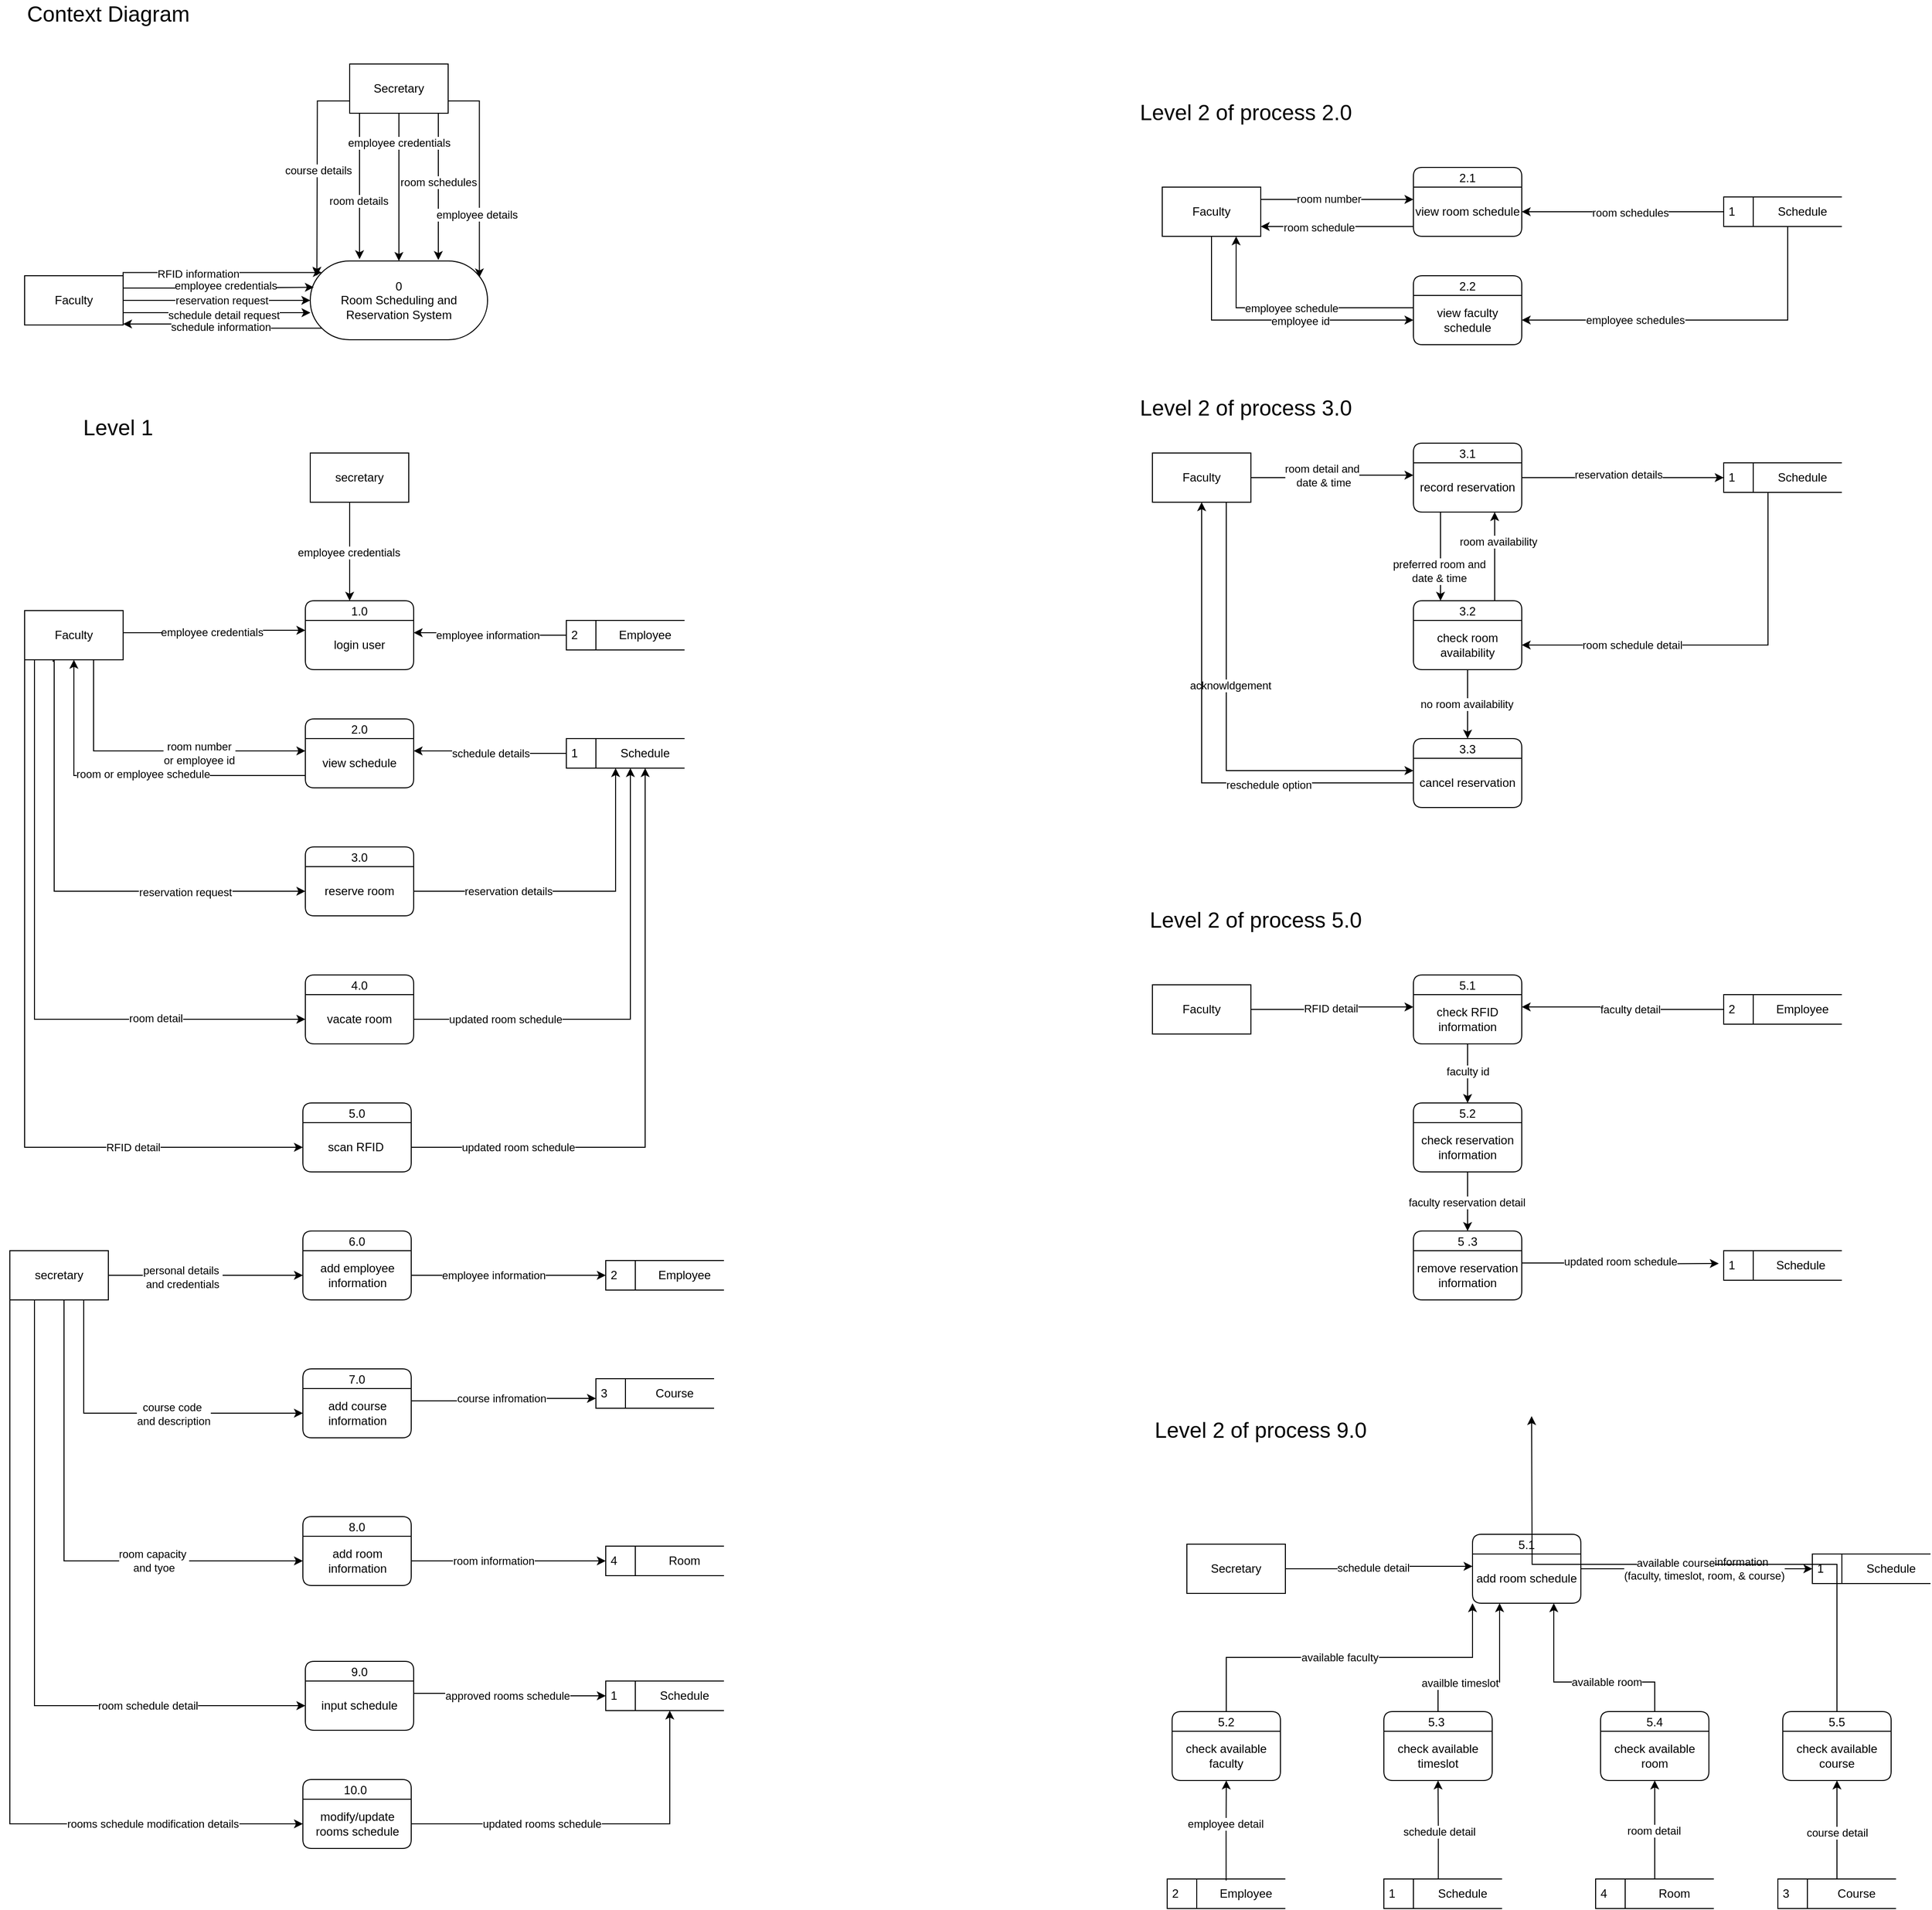 <mxfile version="22.1.4" type="github">
  <diagram name="Page-1" id="ZSxHzyD2I87OIuJ_c9HW">
    <mxGraphModel dx="3176" dy="2796" grid="1" gridSize="10" guides="1" tooltips="1" connect="1" arrows="1" fold="1" page="1" pageScale="1" pageWidth="850" pageHeight="1100" math="0" shadow="0">
      <root>
        <mxCell id="0" />
        <mxCell id="1" parent="0" />
        <mxCell id="xQGyqwbRE91OUpETnVlU-1" value="0&lt;br&gt;Room Scheduling and Reservation System" style="html=1;dashed=0;whiteSpace=wrap;shape=mxgraph.dfd.start;" parent="1" vertex="1">
          <mxGeometry x="340" y="155" width="180" height="80" as="geometry" />
        </mxCell>
        <mxCell id="xQGyqwbRE91OUpETnVlU-9" value="Faculty" style="html=1;dashed=0;whiteSpace=wrap;" parent="1" vertex="1">
          <mxGeometry x="50" y="170" width="100" height="50" as="geometry" />
        </mxCell>
        <mxCell id="xQGyqwbRE91OUpETnVlU-10" value="Secretary" style="html=1;dashed=0;whiteSpace=wrap;" parent="1" vertex="1">
          <mxGeometry x="380" y="-45" width="100" height="50" as="geometry" />
        </mxCell>
        <mxCell id="xQGyqwbRE91OUpETnVlU-12" style="edgeStyle=orthogonalEdgeStyle;rounded=0;orthogonalLoop=1;jettySize=auto;html=1;exitX=1;exitY=0.5;exitDx=0;exitDy=0;entryX=0;entryY=0.5;entryDx=0;entryDy=0;entryPerimeter=0;" parent="1" source="xQGyqwbRE91OUpETnVlU-9" target="xQGyqwbRE91OUpETnVlU-1" edge="1">
          <mxGeometry relative="1" as="geometry" />
        </mxCell>
        <mxCell id="xQGyqwbRE91OUpETnVlU-13" value="reservation request" style="edgeLabel;html=1;align=center;verticalAlign=middle;resizable=0;points=[];" parent="xQGyqwbRE91OUpETnVlU-12" vertex="1" connectable="0">
          <mxGeometry x="0.157" y="-1" relative="1" as="geometry">
            <mxPoint x="-10" y="-1" as="offset" />
          </mxGeometry>
        </mxCell>
        <mxCell id="xQGyqwbRE91OUpETnVlU-14" style="edgeStyle=orthogonalEdgeStyle;rounded=0;orthogonalLoop=1;jettySize=auto;html=1;exitX=1;exitY=0.25;exitDx=0;exitDy=0;entryX=0.02;entryY=0.334;entryDx=0;entryDy=0;entryPerimeter=0;" parent="1" source="xQGyqwbRE91OUpETnVlU-9" target="xQGyqwbRE91OUpETnVlU-1" edge="1">
          <mxGeometry relative="1" as="geometry" />
        </mxCell>
        <mxCell id="xQGyqwbRE91OUpETnVlU-15" value="employee credentials" style="edgeLabel;html=1;align=center;verticalAlign=middle;resizable=0;points=[];" parent="xQGyqwbRE91OUpETnVlU-14" vertex="1" connectable="0">
          <mxGeometry x="0.077" y="2" relative="1" as="geometry">
            <mxPoint as="offset" />
          </mxGeometry>
        </mxCell>
        <mxCell id="xQGyqwbRE91OUpETnVlU-18" style="edgeStyle=orthogonalEdgeStyle;rounded=0;orthogonalLoop=1;jettySize=auto;html=1;exitX=1;exitY=0.75;exitDx=0;exitDy=0;entryX=0.001;entryY=0.657;entryDx=0;entryDy=0;entryPerimeter=0;" parent="1" source="xQGyqwbRE91OUpETnVlU-9" target="xQGyqwbRE91OUpETnVlU-1" edge="1">
          <mxGeometry relative="1" as="geometry" />
        </mxCell>
        <mxCell id="xQGyqwbRE91OUpETnVlU-21" value="schedule detail request" style="edgeLabel;html=1;align=center;verticalAlign=middle;resizable=0;points=[];" parent="xQGyqwbRE91OUpETnVlU-18" vertex="1" connectable="0">
          <mxGeometry x="0.065" y="-2" relative="1" as="geometry">
            <mxPoint as="offset" />
          </mxGeometry>
        </mxCell>
        <mxCell id="xQGyqwbRE91OUpETnVlU-24" style="edgeStyle=orthogonalEdgeStyle;rounded=0;orthogonalLoop=1;jettySize=auto;html=1;exitX=0;exitY=0;exitDx=11.72;exitDy=68.28;exitPerimeter=0;" parent="1" source="xQGyqwbRE91OUpETnVlU-1" edge="1">
          <mxGeometry relative="1" as="geometry">
            <mxPoint x="150" y="219" as="targetPoint" />
            <Array as="points">
              <mxPoint x="250" y="223" />
              <mxPoint x="250" y="219" />
            </Array>
          </mxGeometry>
        </mxCell>
        <mxCell id="xQGyqwbRE91OUpETnVlU-26" value="schedule information" style="edgeLabel;html=1;align=center;verticalAlign=middle;resizable=0;points=[];" parent="xQGyqwbRE91OUpETnVlU-24" vertex="1" connectable="0">
          <mxGeometry x="0.037" y="3" relative="1" as="geometry">
            <mxPoint as="offset" />
          </mxGeometry>
        </mxCell>
        <mxCell id="xQGyqwbRE91OUpETnVlU-27" style="edgeStyle=orthogonalEdgeStyle;rounded=0;orthogonalLoop=1;jettySize=auto;html=1;" parent="1" edge="1">
          <mxGeometry relative="1" as="geometry">
            <mxPoint x="470" y="5" as="sourcePoint" />
            <mxPoint x="470" y="154" as="targetPoint" />
            <Array as="points">
              <mxPoint x="470" y="154" />
            </Array>
          </mxGeometry>
        </mxCell>
        <mxCell id="xQGyqwbRE91OUpETnVlU-30" value="room schedules" style="edgeLabel;html=1;align=center;verticalAlign=middle;resizable=0;points=[];" parent="xQGyqwbRE91OUpETnVlU-27" vertex="1" connectable="0">
          <mxGeometry x="0.018" relative="1" as="geometry">
            <mxPoint y="-6" as="offset" />
          </mxGeometry>
        </mxCell>
        <mxCell id="xQGyqwbRE91OUpETnVlU-36" style="edgeStyle=orthogonalEdgeStyle;rounded=0;orthogonalLoop=1;jettySize=auto;html=1;exitX=1;exitY=1;exitDx=0;exitDy=0;entryX=0;entryY=0.75;entryDx=0;entryDy=0;" parent="1" edge="1">
          <mxGeometry relative="1" as="geometry">
            <mxPoint x="150" y="532.5" as="sourcePoint" />
            <mxPoint x="335" y="530" as="targetPoint" />
            <Array as="points">
              <mxPoint x="243" y="532.5" />
              <mxPoint x="243" y="530.5" />
            </Array>
          </mxGeometry>
        </mxCell>
        <mxCell id="xQGyqwbRE91OUpETnVlU-37" value="employee credentials" style="edgeLabel;html=1;align=center;verticalAlign=middle;resizable=0;points=[];" parent="xQGyqwbRE91OUpETnVlU-36" vertex="1" connectable="0">
          <mxGeometry x="-0.038" y="1" relative="1" as="geometry">
            <mxPoint as="offset" />
          </mxGeometry>
        </mxCell>
        <mxCell id="xQGyqwbRE91OUpETnVlU-55" style="edgeStyle=orthogonalEdgeStyle;rounded=0;orthogonalLoop=1;jettySize=auto;html=1;exitX=0.7;exitY=0.982;exitDx=0;exitDy=0;entryX=0;entryY=0.25;entryDx=0;entryDy=0;exitPerimeter=0;" parent="1" source="xQGyqwbRE91OUpETnVlU-31" target="xQGyqwbRE91OUpETnVlU-50" edge="1">
          <mxGeometry relative="1" as="geometry">
            <Array as="points">
              <mxPoint x="120" y="652" />
            </Array>
          </mxGeometry>
        </mxCell>
        <mxCell id="xQGyqwbRE91OUpETnVlU-56" value="room number&lt;br&gt;or employee id" style="edgeLabel;html=1;align=center;verticalAlign=middle;resizable=0;points=[];" parent="xQGyqwbRE91OUpETnVlU-55" vertex="1" connectable="0">
          <mxGeometry x="0.162" relative="1" as="geometry">
            <mxPoint x="21" y="2" as="offset" />
          </mxGeometry>
        </mxCell>
        <mxCell id="xQGyqwbRE91OUpETnVlU-67" style="edgeStyle=orthogonalEdgeStyle;rounded=0;orthogonalLoop=1;jettySize=auto;html=1;exitX=0.29;exitY=1.04;exitDx=0;exitDy=0;exitPerimeter=0;" parent="1" source="xQGyqwbRE91OUpETnVlU-31" target="xQGyqwbRE91OUpETnVlU-64" edge="1">
          <mxGeometry relative="1" as="geometry">
            <Array as="points">
              <mxPoint x="79" y="560" />
              <mxPoint x="80" y="765" />
            </Array>
          </mxGeometry>
        </mxCell>
        <mxCell id="06z1c9G6Tvmy0coM1B6O-3" value="reservation request" style="edgeLabel;html=1;align=center;verticalAlign=middle;resizable=0;points=[];" parent="xQGyqwbRE91OUpETnVlU-67" vertex="1" connectable="0">
          <mxGeometry x="0.504" y="-1" relative="1" as="geometry">
            <mxPoint as="offset" />
          </mxGeometry>
        </mxCell>
        <mxCell id="06z1c9G6Tvmy0coM1B6O-6" style="edgeStyle=orthogonalEdgeStyle;rounded=0;orthogonalLoop=1;jettySize=auto;html=1;exitX=0.5;exitY=1;exitDx=0;exitDy=0;" parent="1" source="xQGyqwbRE91OUpETnVlU-31" target="06z1c9G6Tvmy0coM1B6O-2" edge="1">
          <mxGeometry relative="1" as="geometry">
            <Array as="points">
              <mxPoint x="60" y="560" />
              <mxPoint x="60" y="925" />
            </Array>
          </mxGeometry>
        </mxCell>
        <mxCell id="06z1c9G6Tvmy0coM1B6O-7" value="room detail" style="edgeLabel;html=1;align=center;verticalAlign=middle;resizable=0;points=[];" parent="06z1c9G6Tvmy0coM1B6O-6" vertex="1" connectable="0">
          <mxGeometry x="0.553" y="1" relative="1" as="geometry">
            <mxPoint as="offset" />
          </mxGeometry>
        </mxCell>
        <mxCell id="BkH_cVfhh0AyO2GWpE25-44" style="edgeStyle=orthogonalEdgeStyle;rounded=0;orthogonalLoop=1;jettySize=auto;html=1;exitX=0;exitY=1;exitDx=0;exitDy=0;entryX=0;entryY=0.5;entryDx=0;entryDy=0;" edge="1" parent="1" source="xQGyqwbRE91OUpETnVlU-31" target="BkH_cVfhh0AyO2GWpE25-43">
          <mxGeometry relative="1" as="geometry" />
        </mxCell>
        <mxCell id="BkH_cVfhh0AyO2GWpE25-45" value="RFID detail" style="edgeLabel;html=1;align=center;verticalAlign=middle;resizable=0;points=[];" vertex="1" connectable="0" parent="BkH_cVfhh0AyO2GWpE25-44">
          <mxGeometry x="0.526" y="-4" relative="1" as="geometry">
            <mxPoint x="12" y="-4" as="offset" />
          </mxGeometry>
        </mxCell>
        <mxCell id="xQGyqwbRE91OUpETnVlU-31" value="Faculty" style="html=1;dashed=0;whiteSpace=wrap;" parent="1" vertex="1">
          <mxGeometry x="50" y="510" width="100" height="50" as="geometry" />
        </mxCell>
        <mxCell id="xQGyqwbRE91OUpETnVlU-32" value="1.0" style="swimlane;fontStyle=0;childLayout=stackLayout;horizontal=1;startSize=20;fillColor=#ffffff;horizontalStack=0;resizeParent=1;resizeParentMax=0;resizeLast=0;collapsible=0;marginBottom=0;swimlaneFillColor=#ffffff;rounded=1;shadow=0;glass=0;swimlaneLine=1;" parent="1" vertex="1">
          <mxGeometry x="335" y="500" width="110" height="70" as="geometry" />
        </mxCell>
        <mxCell id="xQGyqwbRE91OUpETnVlU-33" value="login user" style="text;strokeColor=none;align=center;fillColor=none;html=1;verticalAlign=middle;whiteSpace=wrap;rounded=0;" parent="xQGyqwbRE91OUpETnVlU-32" vertex="1">
          <mxGeometry y="20" width="110" height="50" as="geometry" />
        </mxCell>
        <mxCell id="xQGyqwbRE91OUpETnVlU-34" value="secretary" style="html=1;dashed=0;whiteSpace=wrap;" parent="1" vertex="1">
          <mxGeometry x="340" y="350" width="100" height="50" as="geometry" />
        </mxCell>
        <mxCell id="xQGyqwbRE91OUpETnVlU-38" style="edgeStyle=orthogonalEdgeStyle;rounded=0;orthogonalLoop=1;jettySize=auto;html=1;" parent="1" edge="1">
          <mxGeometry relative="1" as="geometry">
            <mxPoint x="380" y="400" as="sourcePoint" />
            <mxPoint x="380" y="500" as="targetPoint" />
            <Array as="points">
              <mxPoint x="380" y="400" />
              <mxPoint x="380" y="502" />
            </Array>
          </mxGeometry>
        </mxCell>
        <mxCell id="xQGyqwbRE91OUpETnVlU-39" value="employee credentials" style="edgeLabel;html=1;align=center;verticalAlign=middle;resizable=0;points=[];" parent="xQGyqwbRE91OUpETnVlU-38" vertex="1" connectable="0">
          <mxGeometry x="0.007" y="-1" relative="1" as="geometry">
            <mxPoint as="offset" />
          </mxGeometry>
        </mxCell>
        <mxCell id="xQGyqwbRE91OUpETnVlU-59" style="edgeStyle=orthogonalEdgeStyle;rounded=0;orthogonalLoop=1;jettySize=auto;html=1;exitX=0;exitY=0.5;exitDx=0;exitDy=0;entryX=1;entryY=0.25;entryDx=0;entryDy=0;" parent="1" source="xQGyqwbRE91OUpETnVlU-40" target="xQGyqwbRE91OUpETnVlU-33" edge="1">
          <mxGeometry relative="1" as="geometry" />
        </mxCell>
        <mxCell id="xQGyqwbRE91OUpETnVlU-60" value="employee information" style="edgeLabel;html=1;align=center;verticalAlign=middle;resizable=0;points=[];" parent="xQGyqwbRE91OUpETnVlU-59" vertex="1" connectable="0">
          <mxGeometry x="0.148" y="2" relative="1" as="geometry">
            <mxPoint x="8" as="offset" />
          </mxGeometry>
        </mxCell>
        <mxCell id="xQGyqwbRE91OUpETnVlU-40" value="2" style="html=1;dashed=0;whiteSpace=wrap;shape=mxgraph.dfd.dataStoreID;align=left;spacingLeft=3;points=[[0,0],[0.5,0],[1,0],[0,0.5],[1,0.5],[0,1],[0.5,1],[1,1]];" parent="1" vertex="1">
          <mxGeometry x="600" y="520" width="120" height="30" as="geometry" />
        </mxCell>
        <mxCell id="xQGyqwbRE91OUpETnVlU-41" value="Employee" style="text;strokeColor=none;align=center;fillColor=none;html=1;verticalAlign=middle;whiteSpace=wrap;rounded=0;" parent="1" vertex="1">
          <mxGeometry x="650" y="520" width="60" height="30" as="geometry" />
        </mxCell>
        <mxCell id="xQGyqwbRE91OUpETnVlU-49" value="2.0" style="swimlane;fontStyle=0;childLayout=stackLayout;horizontal=1;startSize=20;fillColor=#ffffff;horizontalStack=0;resizeParent=1;resizeParentMax=0;resizeLast=0;collapsible=0;marginBottom=0;swimlaneFillColor=#ffffff;rounded=1;shadow=0;glass=0;swimlaneLine=1;" parent="1" vertex="1">
          <mxGeometry x="335" y="620" width="110" height="70" as="geometry" />
        </mxCell>
        <mxCell id="xQGyqwbRE91OUpETnVlU-50" value="view schedule" style="text;strokeColor=none;align=center;fillColor=none;html=1;verticalAlign=middle;whiteSpace=wrap;rounded=0;" parent="xQGyqwbRE91OUpETnVlU-49" vertex="1">
          <mxGeometry y="20" width="110" height="50" as="geometry" />
        </mxCell>
        <mxCell id="xQGyqwbRE91OUpETnVlU-61" style="edgeStyle=orthogonalEdgeStyle;rounded=0;orthogonalLoop=1;jettySize=auto;html=1;exitX=0;exitY=0.5;exitDx=0;exitDy=0;entryX=1;entryY=0.25;entryDx=0;entryDy=0;" parent="1" source="xQGyqwbRE91OUpETnVlU-57" target="xQGyqwbRE91OUpETnVlU-50" edge="1">
          <mxGeometry relative="1" as="geometry" />
        </mxCell>
        <mxCell id="xQGyqwbRE91OUpETnVlU-62" value="schedule details" style="edgeLabel;html=1;align=center;verticalAlign=middle;resizable=0;points=[];" parent="xQGyqwbRE91OUpETnVlU-61" vertex="1" connectable="0">
          <mxGeometry x="-0.013" relative="1" as="geometry">
            <mxPoint as="offset" />
          </mxGeometry>
        </mxCell>
        <mxCell id="xQGyqwbRE91OUpETnVlU-57" value="1" style="html=1;dashed=0;whiteSpace=wrap;shape=mxgraph.dfd.dataStoreID;align=left;spacingLeft=3;points=[[0,0],[0.5,0],[1,0],[0,0.5],[1,0.5],[0,1],[0.5,1],[1,1]];" parent="1" vertex="1">
          <mxGeometry x="600" y="640" width="120" height="30" as="geometry" />
        </mxCell>
        <mxCell id="xQGyqwbRE91OUpETnVlU-58" value="Schedule" style="text;strokeColor=none;align=center;fillColor=none;html=1;verticalAlign=middle;whiteSpace=wrap;rounded=0;" parent="1" vertex="1">
          <mxGeometry x="650" y="640" width="60" height="30" as="geometry" />
        </mxCell>
        <mxCell id="xQGyqwbRE91OUpETnVlU-63" value="3.0" style="swimlane;fontStyle=0;childLayout=stackLayout;horizontal=1;startSize=20;fillColor=#ffffff;horizontalStack=0;resizeParent=1;resizeParentMax=0;resizeLast=0;collapsible=0;marginBottom=0;swimlaneFillColor=#ffffff;rounded=1;shadow=0;glass=0;swimlaneLine=1;" parent="1" vertex="1">
          <mxGeometry x="335" y="750" width="110" height="70" as="geometry" />
        </mxCell>
        <mxCell id="xQGyqwbRE91OUpETnVlU-64" value="reserve room" style="text;strokeColor=none;align=center;fillColor=none;html=1;verticalAlign=middle;whiteSpace=wrap;rounded=0;" parent="xQGyqwbRE91OUpETnVlU-63" vertex="1">
          <mxGeometry y="20" width="110" height="50" as="geometry" />
        </mxCell>
        <mxCell id="06z1c9G6Tvmy0coM1B6O-1" value="4.0" style="swimlane;fontStyle=0;childLayout=stackLayout;horizontal=1;startSize=20;fillColor=#ffffff;horizontalStack=0;resizeParent=1;resizeParentMax=0;resizeLast=0;collapsible=0;marginBottom=0;swimlaneFillColor=#ffffff;rounded=1;shadow=0;glass=0;swimlaneLine=1;" parent="1" vertex="1">
          <mxGeometry x="335" y="880" width="110" height="70" as="geometry" />
        </mxCell>
        <mxCell id="06z1c9G6Tvmy0coM1B6O-2" value="vacate room" style="text;strokeColor=none;align=center;fillColor=none;html=1;verticalAlign=middle;whiteSpace=wrap;rounded=0;" parent="06z1c9G6Tvmy0coM1B6O-1" vertex="1">
          <mxGeometry y="20" width="110" height="50" as="geometry" />
        </mxCell>
        <mxCell id="06z1c9G6Tvmy0coM1B6O-4" style="edgeStyle=orthogonalEdgeStyle;rounded=0;orthogonalLoop=1;jettySize=auto;html=1;exitX=1;exitY=0.5;exitDx=0;exitDy=0;" parent="1" source="xQGyqwbRE91OUpETnVlU-64" edge="1">
          <mxGeometry relative="1" as="geometry">
            <mxPoint x="455" y="905" as="sourcePoint" />
            <mxPoint x="650" y="670" as="targetPoint" />
            <Array as="points">
              <mxPoint x="650" y="795" />
            </Array>
          </mxGeometry>
        </mxCell>
        <mxCell id="06z1c9G6Tvmy0coM1B6O-5" value="reservation details" style="edgeLabel;html=1;align=center;verticalAlign=middle;resizable=0;points=[];" parent="06z1c9G6Tvmy0coM1B6O-4" vertex="1" connectable="0">
          <mxGeometry x="-0.363" y="3" relative="1" as="geometry">
            <mxPoint x="-9" y="3" as="offset" />
          </mxGeometry>
        </mxCell>
        <mxCell id="06z1c9G6Tvmy0coM1B6O-8" style="edgeStyle=orthogonalEdgeStyle;rounded=0;orthogonalLoop=1;jettySize=auto;html=1;exitX=1;exitY=0.5;exitDx=0;exitDy=0;entryX=0.25;entryY=1;entryDx=0;entryDy=0;" parent="1" source="06z1c9G6Tvmy0coM1B6O-2" target="xQGyqwbRE91OUpETnVlU-58" edge="1">
          <mxGeometry relative="1" as="geometry" />
        </mxCell>
        <mxCell id="06z1c9G6Tvmy0coM1B6O-9" value="updated room schedule" style="edgeLabel;html=1;align=center;verticalAlign=middle;resizable=0;points=[];" parent="06z1c9G6Tvmy0coM1B6O-8" vertex="1" connectable="0">
          <mxGeometry x="-0.61" relative="1" as="geometry">
            <mxPoint as="offset" />
          </mxGeometry>
        </mxCell>
        <mxCell id="06z1c9G6Tvmy0coM1B6O-63" style="edgeStyle=orthogonalEdgeStyle;rounded=0;orthogonalLoop=1;jettySize=auto;html=1;exitX=1;exitY=0.25;exitDx=0;exitDy=0;entryX=0;entryY=0.25;entryDx=0;entryDy=0;" parent="1" source="06z1c9G6Tvmy0coM1B6O-56" target="06z1c9G6Tvmy0coM1B6O-60" edge="1">
          <mxGeometry relative="1" as="geometry" />
        </mxCell>
        <mxCell id="06z1c9G6Tvmy0coM1B6O-64" value="room number" style="edgeLabel;html=1;align=center;verticalAlign=middle;resizable=0;points=[];" parent="06z1c9G6Tvmy0coM1B6O-63" vertex="1" connectable="0">
          <mxGeometry x="-0.103" y="1" relative="1" as="geometry">
            <mxPoint x="-1" as="offset" />
          </mxGeometry>
        </mxCell>
        <mxCell id="06z1c9G6Tvmy0coM1B6O-67" style="edgeStyle=orthogonalEdgeStyle;rounded=0;orthogonalLoop=1;jettySize=auto;html=1;exitX=0.5;exitY=1;exitDx=0;exitDy=0;entryX=0;entryY=0.5;entryDx=0;entryDy=0;" parent="1" source="06z1c9G6Tvmy0coM1B6O-56" target="06z1c9G6Tvmy0coM1B6O-62" edge="1">
          <mxGeometry relative="1" as="geometry" />
        </mxCell>
        <mxCell id="06z1c9G6Tvmy0coM1B6O-68" value="employee id" style="edgeLabel;html=1;align=center;verticalAlign=middle;resizable=0;points=[];" parent="06z1c9G6Tvmy0coM1B6O-67" vertex="1" connectable="0">
          <mxGeometry x="0.206" y="-1" relative="1" as="geometry">
            <mxPoint as="offset" />
          </mxGeometry>
        </mxCell>
        <mxCell id="06z1c9G6Tvmy0coM1B6O-56" value="Faculty" style="html=1;dashed=0;whiteSpace=wrap;" parent="1" vertex="1">
          <mxGeometry x="1205" y="80" width="100" height="50" as="geometry" />
        </mxCell>
        <mxCell id="06z1c9G6Tvmy0coM1B6O-65" style="edgeStyle=orthogonalEdgeStyle;rounded=0;orthogonalLoop=1;jettySize=auto;html=1;exitX=0;exitY=0.5;exitDx=0;exitDy=0;entryX=1;entryY=0.5;entryDx=0;entryDy=0;" parent="1" source="06z1c9G6Tvmy0coM1B6O-57" target="06z1c9G6Tvmy0coM1B6O-60" edge="1">
          <mxGeometry relative="1" as="geometry" />
        </mxCell>
        <mxCell id="06z1c9G6Tvmy0coM1B6O-66" value="room schedules" style="edgeLabel;html=1;align=center;verticalAlign=middle;resizable=0;points=[];" parent="06z1c9G6Tvmy0coM1B6O-65" vertex="1" connectable="0">
          <mxGeometry x="-0.069" y="1" relative="1" as="geometry">
            <mxPoint as="offset" />
          </mxGeometry>
        </mxCell>
        <mxCell id="06z1c9G6Tvmy0coM1B6O-57" value="1&amp;nbsp;" style="html=1;dashed=0;whiteSpace=wrap;shape=mxgraph.dfd.dataStoreID;align=left;spacingLeft=3;points=[[0,0],[0.5,0],[1,0],[0,0.5],[1,0.5],[0,1],[0.5,1],[1,1]];" parent="1" vertex="1">
          <mxGeometry x="1775" y="90" width="120" height="30" as="geometry" />
        </mxCell>
        <mxCell id="06z1c9G6Tvmy0coM1B6O-69" style="edgeStyle=orthogonalEdgeStyle;rounded=0;orthogonalLoop=1;jettySize=auto;html=1;exitX=0.25;exitY=1;exitDx=0;exitDy=0;entryX=1;entryY=0.5;entryDx=0;entryDy=0;" parent="1" source="06z1c9G6Tvmy0coM1B6O-58" target="06z1c9G6Tvmy0coM1B6O-62" edge="1">
          <mxGeometry relative="1" as="geometry" />
        </mxCell>
        <mxCell id="06z1c9G6Tvmy0coM1B6O-70" value="employee schedules" style="edgeLabel;html=1;align=center;verticalAlign=middle;resizable=0;points=[];" parent="06z1c9G6Tvmy0coM1B6O-69" vertex="1" connectable="0">
          <mxGeometry x="0.573" relative="1" as="geometry">
            <mxPoint x="37" as="offset" />
          </mxGeometry>
        </mxCell>
        <mxCell id="06z1c9G6Tvmy0coM1B6O-58" value="Schedule" style="text;strokeColor=none;align=center;fillColor=none;html=1;verticalAlign=middle;whiteSpace=wrap;rounded=0;" parent="1" vertex="1">
          <mxGeometry x="1825" y="90" width="60" height="30" as="geometry" />
        </mxCell>
        <mxCell id="06z1c9G6Tvmy0coM1B6O-59" value="2.1" style="swimlane;fontStyle=0;childLayout=stackLayout;horizontal=1;startSize=20;fillColor=#ffffff;horizontalStack=0;resizeParent=1;resizeParentMax=0;resizeLast=0;collapsible=0;marginBottom=0;swimlaneFillColor=#ffffff;rounded=1;shadow=0;glass=0;swimlaneLine=1;" parent="1" vertex="1">
          <mxGeometry x="1460" y="60" width="110" height="70" as="geometry" />
        </mxCell>
        <mxCell id="06z1c9G6Tvmy0coM1B6O-60" value="view room schedule" style="text;strokeColor=none;align=center;fillColor=none;html=1;verticalAlign=middle;whiteSpace=wrap;rounded=0;" parent="06z1c9G6Tvmy0coM1B6O-59" vertex="1">
          <mxGeometry y="20" width="110" height="50" as="geometry" />
        </mxCell>
        <mxCell id="06z1c9G6Tvmy0coM1B6O-61" value="2.2" style="swimlane;fontStyle=0;childLayout=stackLayout;horizontal=1;startSize=20;fillColor=#ffffff;horizontalStack=0;resizeParent=1;resizeParentMax=0;resizeLast=0;collapsible=0;marginBottom=0;swimlaneFillColor=#ffffff;rounded=1;shadow=0;glass=0;swimlaneLine=1;" parent="1" vertex="1">
          <mxGeometry x="1460" y="170" width="110" height="70" as="geometry" />
        </mxCell>
        <mxCell id="06z1c9G6Tvmy0coM1B6O-62" value="view faculty schedule" style="text;strokeColor=none;align=center;fillColor=none;html=1;verticalAlign=middle;whiteSpace=wrap;rounded=0;" parent="06z1c9G6Tvmy0coM1B6O-61" vertex="1">
          <mxGeometry y="20" width="110" height="50" as="geometry" />
        </mxCell>
        <mxCell id="1Rvh8kdgMvsXk_3jxCog-41" style="edgeStyle=orthogonalEdgeStyle;rounded=0;orthogonalLoop=1;jettySize=auto;html=1;exitX=1;exitY=0.5;exitDx=0;exitDy=0;entryX=0;entryY=0.25;entryDx=0;entryDy=0;" parent="1" source="06z1c9G6Tvmy0coM1B6O-73" target="06z1c9G6Tvmy0coM1B6O-75" edge="1">
          <mxGeometry relative="1" as="geometry" />
        </mxCell>
        <mxCell id="1Rvh8kdgMvsXk_3jxCog-44" value="schedule&amp;nbsp;detail" style="edgeLabel;html=1;align=center;verticalAlign=middle;resizable=0;points=[];" parent="1Rvh8kdgMvsXk_3jxCog-41" vertex="1" connectable="0">
          <mxGeometry x="-0.076" y="1" relative="1" as="geometry">
            <mxPoint as="offset" />
          </mxGeometry>
        </mxCell>
        <mxCell id="06z1c9G6Tvmy0coM1B6O-73" value="Secretary" style="html=1;dashed=0;whiteSpace=wrap;" parent="1" vertex="1">
          <mxGeometry x="1230" y="1458" width="100" height="50" as="geometry" />
        </mxCell>
        <mxCell id="06z1c9G6Tvmy0coM1B6O-74" value="5.1" style="swimlane;fontStyle=0;childLayout=stackLayout;horizontal=1;startSize=20;fillColor=#ffffff;horizontalStack=0;resizeParent=1;resizeParentMax=0;resizeLast=0;collapsible=0;marginBottom=0;swimlaneFillColor=#ffffff;rounded=1;shadow=0;glass=0;swimlaneLine=1;" parent="1" vertex="1">
          <mxGeometry x="1520" y="1448" width="110" height="70" as="geometry" />
        </mxCell>
        <mxCell id="06z1c9G6Tvmy0coM1B6O-75" value="add room schedule" style="text;strokeColor=none;align=center;fillColor=none;html=1;verticalAlign=middle;whiteSpace=wrap;rounded=0;" parent="06z1c9G6Tvmy0coM1B6O-74" vertex="1">
          <mxGeometry y="20" width="110" height="50" as="geometry" />
        </mxCell>
        <mxCell id="06z1c9G6Tvmy0coM1B6O-78" value="2" style="html=1;dashed=0;whiteSpace=wrap;shape=mxgraph.dfd.dataStoreID;align=left;spacingLeft=3;points=[[0,0],[0.5,0],[1,0],[0,0.5],[1,0.5],[0,1],[0.5,1],[1,1]];" parent="1" vertex="1">
          <mxGeometry x="1210" y="1798" width="120" height="30" as="geometry" />
        </mxCell>
        <mxCell id="BkH_cVfhh0AyO2GWpE25-16" style="edgeStyle=orthogonalEdgeStyle;rounded=0;orthogonalLoop=1;jettySize=auto;html=1;exitX=0.164;exitY=0.056;exitDx=0;exitDy=0;entryX=0.5;entryY=1;entryDx=0;entryDy=0;exitPerimeter=0;" edge="1" parent="1" source="06z1c9G6Tvmy0coM1B6O-79" target="BkH_cVfhh0AyO2GWpE25-10">
          <mxGeometry relative="1" as="geometry">
            <Array as="points" />
          </mxGeometry>
        </mxCell>
        <mxCell id="BkH_cVfhh0AyO2GWpE25-18" value="employee detail" style="edgeLabel;html=1;align=center;verticalAlign=middle;resizable=0;points=[];" vertex="1" connectable="0" parent="BkH_cVfhh0AyO2GWpE25-16">
          <mxGeometry x="0.145" y="1" relative="1" as="geometry">
            <mxPoint as="offset" />
          </mxGeometry>
        </mxCell>
        <mxCell id="06z1c9G6Tvmy0coM1B6O-79" value="Employee" style="text;strokeColor=none;align=center;fillColor=none;html=1;verticalAlign=middle;whiteSpace=wrap;rounded=0;" parent="1" vertex="1">
          <mxGeometry x="1260" y="1798" width="60" height="30" as="geometry" />
        </mxCell>
        <mxCell id="06z1c9G6Tvmy0coM1B6O-80" value="3" style="html=1;dashed=0;whiteSpace=wrap;shape=mxgraph.dfd.dataStoreID;align=left;spacingLeft=3;points=[[0,0],[0.5,0],[1,0],[0,0.5],[1,0.5],[0,1],[0.5,1],[1,1]];" parent="1" vertex="1">
          <mxGeometry x="1830" y="1798" width="120" height="30" as="geometry" />
        </mxCell>
        <mxCell id="BkH_cVfhh0AyO2GWpE25-23" style="edgeStyle=orthogonalEdgeStyle;rounded=0;orthogonalLoop=1;jettySize=auto;html=1;exitX=0.25;exitY=0;exitDx=0;exitDy=0;entryX=0.5;entryY=1;entryDx=0;entryDy=0;" edge="1" parent="1" source="06z1c9G6Tvmy0coM1B6O-81" target="BkH_cVfhh0AyO2GWpE25-14">
          <mxGeometry relative="1" as="geometry">
            <Array as="points">
              <mxPoint x="1890" y="1798" />
            </Array>
          </mxGeometry>
        </mxCell>
        <mxCell id="BkH_cVfhh0AyO2GWpE25-24" value="course detail" style="edgeLabel;html=1;align=center;verticalAlign=middle;resizable=0;points=[];" vertex="1" connectable="0" parent="BkH_cVfhh0AyO2GWpE25-23">
          <mxGeometry x="-0.006" relative="1" as="geometry">
            <mxPoint as="offset" />
          </mxGeometry>
        </mxCell>
        <mxCell id="06z1c9G6Tvmy0coM1B6O-81" value="Course" style="text;strokeColor=none;align=center;fillColor=none;html=1;verticalAlign=middle;whiteSpace=wrap;rounded=0;" parent="1" vertex="1">
          <mxGeometry x="1880" y="1798" width="60" height="30" as="geometry" />
        </mxCell>
        <mxCell id="06z1c9G6Tvmy0coM1B6O-82" value="1" style="html=1;dashed=0;whiteSpace=wrap;shape=mxgraph.dfd.dataStoreID;align=left;spacingLeft=3;points=[[0,0],[0.5,0],[1,0],[0,0.5],[1,0.5],[0,1],[0.5,1],[1,1]];" parent="1" vertex="1">
          <mxGeometry x="1865" y="1468" width="120" height="30" as="geometry" />
        </mxCell>
        <mxCell id="06z1c9G6Tvmy0coM1B6O-83" value="Schedule" style="text;strokeColor=none;align=center;fillColor=none;html=1;verticalAlign=middle;whiteSpace=wrap;rounded=0;" parent="1" vertex="1">
          <mxGeometry x="1915" y="1468" width="60" height="30" as="geometry" />
        </mxCell>
        <mxCell id="1Rvh8kdgMvsXk_3jxCog-20" style="edgeStyle=orthogonalEdgeStyle;rounded=0;orthogonalLoop=1;jettySize=auto;html=1;exitX=1;exitY=0.5;exitDx=0;exitDy=0;entryX=0;entryY=0.25;entryDx=0;entryDy=0;" parent="1" source="1Rvh8kdgMvsXk_3jxCog-1" target="1Rvh8kdgMvsXk_3jxCog-3" edge="1">
          <mxGeometry relative="1" as="geometry" />
        </mxCell>
        <mxCell id="1Rvh8kdgMvsXk_3jxCog-21" value="room detail and&lt;br&gt;&amp;nbsp;date &amp;amp; time" style="edgeLabel;html=1;align=center;verticalAlign=middle;resizable=0;points=[];" parent="1Rvh8kdgMvsXk_3jxCog-20" vertex="1" connectable="0">
          <mxGeometry x="-0.141" y="2" relative="1" as="geometry">
            <mxPoint as="offset" />
          </mxGeometry>
        </mxCell>
        <mxCell id="1Rvh8kdgMvsXk_3jxCog-32" style="edgeStyle=orthogonalEdgeStyle;rounded=0;orthogonalLoop=1;jettySize=auto;html=1;exitX=0.75;exitY=1;exitDx=0;exitDy=0;entryX=0;entryY=0.25;entryDx=0;entryDy=0;" parent="1" source="1Rvh8kdgMvsXk_3jxCog-1" target="1Rvh8kdgMvsXk_3jxCog-27" edge="1">
          <mxGeometry relative="1" as="geometry" />
        </mxCell>
        <mxCell id="1Rvh8kdgMvsXk_3jxCog-33" value="acknowldgement" style="edgeLabel;html=1;align=center;verticalAlign=middle;resizable=0;points=[];" parent="1Rvh8kdgMvsXk_3jxCog-32" vertex="1" connectable="0">
          <mxGeometry x="-0.196" y="4" relative="1" as="geometry">
            <mxPoint as="offset" />
          </mxGeometry>
        </mxCell>
        <mxCell id="1Rvh8kdgMvsXk_3jxCog-1" value="Faculty" style="html=1;dashed=0;whiteSpace=wrap;" parent="1" vertex="1">
          <mxGeometry x="1195" y="350" width="100" height="50" as="geometry" />
        </mxCell>
        <mxCell id="1Rvh8kdgMvsXk_3jxCog-2" value="3.1" style="swimlane;fontStyle=0;childLayout=stackLayout;horizontal=1;startSize=20;fillColor=#ffffff;horizontalStack=0;resizeParent=1;resizeParentMax=0;resizeLast=0;collapsible=0;marginBottom=0;swimlaneFillColor=#ffffff;rounded=1;shadow=0;glass=0;swimlaneLine=1;" parent="1" vertex="1">
          <mxGeometry x="1460" y="340" width="110" height="70" as="geometry" />
        </mxCell>
        <mxCell id="1Rvh8kdgMvsXk_3jxCog-3" value="record reservation" style="text;strokeColor=none;align=center;fillColor=none;html=1;verticalAlign=middle;whiteSpace=wrap;rounded=0;" parent="1Rvh8kdgMvsXk_3jxCog-2" vertex="1">
          <mxGeometry y="20" width="110" height="50" as="geometry" />
        </mxCell>
        <mxCell id="1Rvh8kdgMvsXk_3jxCog-17" style="edgeStyle=orthogonalEdgeStyle;rounded=0;orthogonalLoop=1;jettySize=auto;html=1;exitX=0.75;exitY=0;exitDx=0;exitDy=0;entryX=0.75;entryY=1;entryDx=0;entryDy=0;" parent="1" source="1Rvh8kdgMvsXk_3jxCog-4" target="1Rvh8kdgMvsXk_3jxCog-3" edge="1">
          <mxGeometry relative="1" as="geometry" />
        </mxCell>
        <mxCell id="1Rvh8kdgMvsXk_3jxCog-18" value="room availability" style="edgeLabel;html=1;align=center;verticalAlign=middle;resizable=0;points=[];" parent="1Rvh8kdgMvsXk_3jxCog-17" vertex="1" connectable="0">
          <mxGeometry x="0.197" y="2" relative="1" as="geometry">
            <mxPoint x="5" y="-6" as="offset" />
          </mxGeometry>
        </mxCell>
        <mxCell id="1Rvh8kdgMvsXk_3jxCog-4" value="3.2" style="swimlane;fontStyle=0;childLayout=stackLayout;horizontal=1;startSize=20;fillColor=#ffffff;horizontalStack=0;resizeParent=1;resizeParentMax=0;resizeLast=0;collapsible=0;marginBottom=0;swimlaneFillColor=#ffffff;rounded=1;shadow=0;glass=0;swimlaneLine=1;" parent="1" vertex="1">
          <mxGeometry x="1460" y="500" width="110" height="70" as="geometry" />
        </mxCell>
        <mxCell id="1Rvh8kdgMvsXk_3jxCog-5" value="check room availability" style="text;strokeColor=none;align=center;fillColor=none;html=1;verticalAlign=middle;whiteSpace=wrap;rounded=0;" parent="1Rvh8kdgMvsXk_3jxCog-4" vertex="1">
          <mxGeometry y="20" width="110" height="50" as="geometry" />
        </mxCell>
        <mxCell id="1Rvh8kdgMvsXk_3jxCog-7" value="1" style="html=1;dashed=0;whiteSpace=wrap;shape=mxgraph.dfd.dataStoreID;align=left;spacingLeft=3;points=[[0,0],[0.5,0],[1,0],[0,0.5],[1,0.5],[0,1],[0.5,1],[1,1]];" parent="1" vertex="1">
          <mxGeometry x="1775" y="360" width="120" height="30" as="geometry" />
        </mxCell>
        <mxCell id="1Rvh8kdgMvsXk_3jxCog-22" style="edgeStyle=orthogonalEdgeStyle;rounded=0;orthogonalLoop=1;jettySize=auto;html=1;exitX=0;exitY=1;exitDx=0;exitDy=0;entryX=1;entryY=0.5;entryDx=0;entryDy=0;" parent="1" source="1Rvh8kdgMvsXk_3jxCog-8" target="1Rvh8kdgMvsXk_3jxCog-5" edge="1">
          <mxGeometry relative="1" as="geometry">
            <Array as="points">
              <mxPoint x="1820" y="390" />
              <mxPoint x="1820" y="545" />
            </Array>
          </mxGeometry>
        </mxCell>
        <mxCell id="1Rvh8kdgMvsXk_3jxCog-23" value="room schedule detail" style="edgeLabel;html=1;align=center;verticalAlign=middle;resizable=0;points=[];" parent="1Rvh8kdgMvsXk_3jxCog-22" vertex="1" connectable="0">
          <mxGeometry x="0.453" relative="1" as="geometry">
            <mxPoint as="offset" />
          </mxGeometry>
        </mxCell>
        <mxCell id="1Rvh8kdgMvsXk_3jxCog-8" value="Schedule" style="text;strokeColor=none;align=center;fillColor=none;html=1;verticalAlign=middle;whiteSpace=wrap;rounded=0;" parent="1" vertex="1">
          <mxGeometry x="1825" y="360" width="60" height="30" as="geometry" />
        </mxCell>
        <mxCell id="1Rvh8kdgMvsXk_3jxCog-11" style="edgeStyle=orthogonalEdgeStyle;rounded=0;orthogonalLoop=1;jettySize=auto;html=1;exitX=1;exitY=0.5;exitDx=0;exitDy=0;" parent="1" source="1Rvh8kdgMvsXk_3jxCog-3" target="1Rvh8kdgMvsXk_3jxCog-7" edge="1">
          <mxGeometry relative="1" as="geometry">
            <Array as="points">
              <mxPoint x="1570" y="375" />
            </Array>
          </mxGeometry>
        </mxCell>
        <mxCell id="1Rvh8kdgMvsXk_3jxCog-12" value="reservation details" style="edgeLabel;html=1;align=center;verticalAlign=middle;resizable=0;points=[];" parent="1Rvh8kdgMvsXk_3jxCog-11" vertex="1" connectable="0">
          <mxGeometry x="0.006" y="3" relative="1" as="geometry">
            <mxPoint as="offset" />
          </mxGeometry>
        </mxCell>
        <mxCell id="1Rvh8kdgMvsXk_3jxCog-15" style="edgeStyle=orthogonalEdgeStyle;rounded=0;orthogonalLoop=1;jettySize=auto;html=1;exitX=0.25;exitY=1;exitDx=0;exitDy=0;entryX=0.25;entryY=0;entryDx=0;entryDy=0;" parent="1" source="1Rvh8kdgMvsXk_3jxCog-3" target="1Rvh8kdgMvsXk_3jxCog-4" edge="1">
          <mxGeometry relative="1" as="geometry" />
        </mxCell>
        <mxCell id="1Rvh8kdgMvsXk_3jxCog-16" value="preferred room and&lt;br&gt;&amp;nbsp;date &amp;amp; time&amp;nbsp;" style="edgeLabel;html=1;align=center;verticalAlign=middle;resizable=0;points=[];" parent="1Rvh8kdgMvsXk_3jxCog-15" vertex="1" connectable="0">
          <mxGeometry x="-0.091" y="-1" relative="1" as="geometry">
            <mxPoint x="-1" y="19" as="offset" />
          </mxGeometry>
        </mxCell>
        <mxCell id="1Rvh8kdgMvsXk_3jxCog-26" value="3.3" style="swimlane;fontStyle=0;childLayout=stackLayout;horizontal=1;startSize=20;fillColor=#ffffff;horizontalStack=0;resizeParent=1;resizeParentMax=0;resizeLast=0;collapsible=0;marginBottom=0;swimlaneFillColor=#ffffff;rounded=1;shadow=0;glass=0;swimlaneLine=1;" parent="1" vertex="1">
          <mxGeometry x="1460" y="640" width="110" height="70" as="geometry" />
        </mxCell>
        <mxCell id="1Rvh8kdgMvsXk_3jxCog-27" value="cancel reservation" style="text;strokeColor=none;align=center;fillColor=none;html=1;verticalAlign=middle;whiteSpace=wrap;rounded=0;" parent="1Rvh8kdgMvsXk_3jxCog-26" vertex="1">
          <mxGeometry y="20" width="110" height="50" as="geometry" />
        </mxCell>
        <mxCell id="1Rvh8kdgMvsXk_3jxCog-28" style="edgeStyle=orthogonalEdgeStyle;rounded=0;orthogonalLoop=1;jettySize=auto;html=1;exitX=0.5;exitY=1;exitDx=0;exitDy=0;entryX=0.5;entryY=0;entryDx=0;entryDy=0;" parent="1" source="1Rvh8kdgMvsXk_3jxCog-5" target="1Rvh8kdgMvsXk_3jxCog-26" edge="1">
          <mxGeometry relative="1" as="geometry" />
        </mxCell>
        <mxCell id="1Rvh8kdgMvsXk_3jxCog-29" value="no room availability" style="edgeLabel;html=1;align=center;verticalAlign=middle;resizable=0;points=[];" parent="1Rvh8kdgMvsXk_3jxCog-28" vertex="1" connectable="0">
          <mxGeometry x="-0.019" y="-1" relative="1" as="geometry">
            <mxPoint as="offset" />
          </mxGeometry>
        </mxCell>
        <mxCell id="1Rvh8kdgMvsXk_3jxCog-30" style="edgeStyle=orthogonalEdgeStyle;rounded=0;orthogonalLoop=1;jettySize=auto;html=1;exitX=0;exitY=0.5;exitDx=0;exitDy=0;entryX=0.5;entryY=1;entryDx=0;entryDy=0;" parent="1" source="1Rvh8kdgMvsXk_3jxCog-27" target="1Rvh8kdgMvsXk_3jxCog-1" edge="1">
          <mxGeometry relative="1" as="geometry" />
        </mxCell>
        <mxCell id="1Rvh8kdgMvsXk_3jxCog-31" value="reschedule option" style="edgeLabel;html=1;align=center;verticalAlign=middle;resizable=0;points=[];" parent="1Rvh8kdgMvsXk_3jxCog-30" vertex="1" connectable="0">
          <mxGeometry x="-0.41" y="2" relative="1" as="geometry">
            <mxPoint as="offset" />
          </mxGeometry>
        </mxCell>
        <mxCell id="1Rvh8kdgMvsXk_3jxCog-35" value="&lt;font style=&quot;font-size: 22px;&quot;&gt;Context Diagram&lt;/font&gt;" style="text;strokeColor=none;align=center;fillColor=none;html=1;verticalAlign=middle;whiteSpace=wrap;rounded=0;" parent="1" vertex="1">
          <mxGeometry x="25" y="-110" width="220" height="30" as="geometry" />
        </mxCell>
        <mxCell id="1Rvh8kdgMvsXk_3jxCog-36" value="&lt;span style=&quot;font-size: 22px;&quot;&gt;Level 1&lt;/span&gt;" style="text;strokeColor=none;align=center;fillColor=none;html=1;verticalAlign=middle;whiteSpace=wrap;rounded=0;" parent="1" vertex="1">
          <mxGeometry x="35" y="310" width="220" height="30" as="geometry" />
        </mxCell>
        <mxCell id="1Rvh8kdgMvsXk_3jxCog-38" value="&lt;span style=&quot;font-size: 22px;&quot;&gt;Level 2 of process 2.0&lt;/span&gt;" style="text;strokeColor=none;align=center;fillColor=none;html=1;verticalAlign=middle;whiteSpace=wrap;rounded=0;" parent="1" vertex="1">
          <mxGeometry x="1180" y="-10" width="220" height="30" as="geometry" />
        </mxCell>
        <mxCell id="1Rvh8kdgMvsXk_3jxCog-39" value="&lt;span style=&quot;font-size: 22px;&quot;&gt;Level 2 of process 3.0&lt;/span&gt;" style="text;strokeColor=none;align=center;fillColor=none;html=1;verticalAlign=middle;whiteSpace=wrap;rounded=0;" parent="1" vertex="1">
          <mxGeometry x="1180" y="290" width="220" height="30" as="geometry" />
        </mxCell>
        <mxCell id="1Rvh8kdgMvsXk_3jxCog-50" value="4" style="html=1;dashed=0;whiteSpace=wrap;shape=mxgraph.dfd.dataStoreID;align=left;spacingLeft=3;points=[[0,0],[0.5,0],[1,0],[0,0.5],[1,0.5],[0,1],[0.5,1],[1,1]];" parent="1" vertex="1">
          <mxGeometry x="1645" y="1798" width="120" height="30" as="geometry" />
        </mxCell>
        <mxCell id="BkH_cVfhh0AyO2GWpE25-21" style="edgeStyle=orthogonalEdgeStyle;rounded=0;orthogonalLoop=1;jettySize=auto;html=1;exitX=0.25;exitY=0;exitDx=0;exitDy=0;entryX=0.5;entryY=1;entryDx=0;entryDy=0;" edge="1" parent="1" source="1Rvh8kdgMvsXk_3jxCog-51" target="BkH_cVfhh0AyO2GWpE25-12">
          <mxGeometry relative="1" as="geometry">
            <Array as="points">
              <mxPoint x="1705" y="1798" />
            </Array>
          </mxGeometry>
        </mxCell>
        <mxCell id="BkH_cVfhh0AyO2GWpE25-22" value="room detail" style="edgeLabel;html=1;align=center;verticalAlign=middle;resizable=0;points=[];" vertex="1" connectable="0" parent="BkH_cVfhh0AyO2GWpE25-21">
          <mxGeometry x="0.027" y="1" relative="1" as="geometry">
            <mxPoint as="offset" />
          </mxGeometry>
        </mxCell>
        <mxCell id="1Rvh8kdgMvsXk_3jxCog-51" value="Room" style="text;strokeColor=none;align=center;fillColor=none;html=1;verticalAlign=middle;whiteSpace=wrap;rounded=0;" parent="1" vertex="1">
          <mxGeometry x="1695" y="1798" width="60" height="30" as="geometry" />
        </mxCell>
        <mxCell id="BkH_cVfhh0AyO2GWpE25-26" style="edgeStyle=orthogonalEdgeStyle;rounded=0;orthogonalLoop=1;jettySize=auto;html=1;exitX=0.5;exitY=0;exitDx=0;exitDy=0;entryX=0.25;entryY=1;entryDx=0;entryDy=0;" edge="1" parent="1" source="1Rvh8kdgMvsXk_3jxCog-54" target="06z1c9G6Tvmy0coM1B6O-75">
          <mxGeometry relative="1" as="geometry">
            <Array as="points">
              <mxPoint x="1485" y="1598" />
              <mxPoint x="1548" y="1598" />
            </Array>
          </mxGeometry>
        </mxCell>
        <mxCell id="BkH_cVfhh0AyO2GWpE25-31" value="availble timeslot" style="edgeLabel;html=1;align=center;verticalAlign=middle;resizable=0;points=[];" vertex="1" connectable="0" parent="BkH_cVfhh0AyO2GWpE25-26">
          <mxGeometry x="-0.4" y="-1" relative="1" as="geometry">
            <mxPoint as="offset" />
          </mxGeometry>
        </mxCell>
        <mxCell id="1Rvh8kdgMvsXk_3jxCog-54" value="5.3 " style="swimlane;fontStyle=0;childLayout=stackLayout;horizontal=1;startSize=20;fillColor=#ffffff;horizontalStack=0;resizeParent=1;resizeParentMax=0;resizeLast=0;collapsible=0;marginBottom=0;swimlaneFillColor=#ffffff;rounded=1;shadow=0;glass=0;swimlaneLine=1;" parent="1" vertex="1">
          <mxGeometry x="1430" y="1628" width="110" height="70" as="geometry" />
        </mxCell>
        <mxCell id="1Rvh8kdgMvsXk_3jxCog-55" value="check available timeslot" style="text;strokeColor=none;align=center;fillColor=none;html=1;verticalAlign=middle;whiteSpace=wrap;rounded=0;" parent="1Rvh8kdgMvsXk_3jxCog-54" vertex="1">
          <mxGeometry y="20" width="110" height="50" as="geometry" />
        </mxCell>
        <mxCell id="1Rvh8kdgMvsXk_3jxCog-63" style="edgeStyle=orthogonalEdgeStyle;rounded=0;orthogonalLoop=1;jettySize=auto;html=1;exitX=1;exitY=0.5;exitDx=0;exitDy=0;entryX=0;entryY=0.5;entryDx=0;entryDy=0;" parent="1" source="06z1c9G6Tvmy0coM1B6O-75" target="06z1c9G6Tvmy0coM1B6O-82" edge="1">
          <mxGeometry relative="1" as="geometry">
            <Array as="points">
              <mxPoint x="1630" y="1483" />
            </Array>
          </mxGeometry>
        </mxCell>
        <mxCell id="1Rvh8kdgMvsXk_3jxCog-69" value="room schedule information&lt;br&gt;(faculty, timeslot, room, &amp;amp; course)" style="edgeLabel;html=1;align=center;verticalAlign=middle;resizable=0;points=[];" parent="1Rvh8kdgMvsXk_3jxCog-63" vertex="1" connectable="0">
          <mxGeometry x="-0.64" relative="1" as="geometry">
            <mxPoint x="91" as="offset" />
          </mxGeometry>
        </mxCell>
        <mxCell id="1Rvh8kdgMvsXk_3jxCog-71" value="1" style="html=1;dashed=0;whiteSpace=wrap;shape=mxgraph.dfd.dataStoreID;align=left;spacingLeft=3;points=[[0,0],[0.5,0],[1,0],[0,0.5],[1,0.5],[0,1],[0.5,1],[1,1]];" parent="1" vertex="1">
          <mxGeometry x="1430" y="1798" width="120" height="30" as="geometry" />
        </mxCell>
        <mxCell id="BkH_cVfhh0AyO2GWpE25-19" style="edgeStyle=orthogonalEdgeStyle;rounded=0;orthogonalLoop=1;jettySize=auto;html=1;exitX=0.088;exitY=0.014;exitDx=0;exitDy=0;exitPerimeter=0;" edge="1" parent="1" source="1Rvh8kdgMvsXk_3jxCog-72" target="1Rvh8kdgMvsXk_3jxCog-55">
          <mxGeometry relative="1" as="geometry">
            <Array as="points" />
          </mxGeometry>
        </mxCell>
        <mxCell id="BkH_cVfhh0AyO2GWpE25-20" value="schedule detail" style="edgeLabel;html=1;align=center;verticalAlign=middle;resizable=0;points=[];" vertex="1" connectable="0" parent="BkH_cVfhh0AyO2GWpE25-19">
          <mxGeometry x="-0.024" relative="1" as="geometry">
            <mxPoint as="offset" />
          </mxGeometry>
        </mxCell>
        <mxCell id="1Rvh8kdgMvsXk_3jxCog-72" value="Schedule" style="text;strokeColor=none;align=center;fillColor=none;html=1;verticalAlign=middle;whiteSpace=wrap;rounded=0;" parent="1" vertex="1">
          <mxGeometry x="1480" y="1798" width="60" height="30" as="geometry" />
        </mxCell>
        <mxCell id="1Rvh8kdgMvsXk_3jxCog-75" value="&lt;span style=&quot;font-size: 22px;&quot;&gt;Level 2 of process 9.0&lt;/span&gt;" style="text;strokeColor=none;align=center;fillColor=none;html=1;verticalAlign=middle;whiteSpace=wrap;rounded=0;" parent="1" vertex="1">
          <mxGeometry x="1195" y="1328" width="220" height="30" as="geometry" />
        </mxCell>
        <mxCell id="C5ISWP4q6QMO66TB5Pyt-1" style="edgeStyle=orthogonalEdgeStyle;rounded=0;orthogonalLoop=1;jettySize=auto;html=1;exitX=0;exitY=0.75;exitDx=0;exitDy=0;entryX=0.5;entryY=1;entryDx=0;entryDy=0;" parent="1" source="xQGyqwbRE91OUpETnVlU-50" target="xQGyqwbRE91OUpETnVlU-31" edge="1">
          <mxGeometry relative="1" as="geometry" />
        </mxCell>
        <mxCell id="BkH_cVfhh0AyO2GWpE25-34" value="room or employee schedule" style="edgeLabel;html=1;align=center;verticalAlign=middle;resizable=0;points=[];" vertex="1" connectable="0" parent="C5ISWP4q6QMO66TB5Pyt-1">
          <mxGeometry x="-0.122" y="2" relative="1" as="geometry">
            <mxPoint x="-11" y="-4" as="offset" />
          </mxGeometry>
        </mxCell>
        <mxCell id="C5ISWP4q6QMO66TB5Pyt-2" style="edgeStyle=orthogonalEdgeStyle;rounded=0;orthogonalLoop=1;jettySize=auto;html=1;exitX=0.25;exitY=1;exitDx=0;exitDy=0;entryX=0.278;entryY=-0.023;entryDx=0;entryDy=0;entryPerimeter=0;" parent="1" source="xQGyqwbRE91OUpETnVlU-10" target="xQGyqwbRE91OUpETnVlU-1" edge="1">
          <mxGeometry relative="1" as="geometry">
            <Array as="points">
              <mxPoint x="390" y="5" />
            </Array>
          </mxGeometry>
        </mxCell>
        <mxCell id="C5ISWP4q6QMO66TB5Pyt-3" value="room details" style="edgeLabel;html=1;align=center;verticalAlign=middle;resizable=0;points=[];" parent="C5ISWP4q6QMO66TB5Pyt-2" vertex="1" connectable="0">
          <mxGeometry x="0.272" y="-1" relative="1" as="geometry">
            <mxPoint as="offset" />
          </mxGeometry>
        </mxCell>
        <mxCell id="xQGyqwbRE91OUpETnVlU-11" style="edgeStyle=orthogonalEdgeStyle;rounded=0;orthogonalLoop=1;jettySize=auto;html=1;exitX=0.5;exitY=1;exitDx=0;exitDy=0;" parent="1" edge="1">
          <mxGeometry relative="1" as="geometry">
            <mxPoint x="470.0" y="5.0" as="sourcePoint" />
            <mxPoint x="430.0" y="155.0" as="targetPoint" />
            <Array as="points">
              <mxPoint x="430" y="5" />
            </Array>
          </mxGeometry>
        </mxCell>
        <mxCell id="xQGyqwbRE91OUpETnVlU-16" value="employee credentials" style="edgeLabel;html=1;align=center;verticalAlign=middle;resizable=0;points=[];" parent="xQGyqwbRE91OUpETnVlU-11" vertex="1" connectable="0">
          <mxGeometry x="-0.317" y="1" relative="1" as="geometry">
            <mxPoint x="-1" y="5" as="offset" />
          </mxGeometry>
        </mxCell>
        <mxCell id="C5ISWP4q6QMO66TB5Pyt-4" style="edgeStyle=orthogonalEdgeStyle;rounded=0;orthogonalLoop=1;jettySize=auto;html=1;exitX=1;exitY=0.75;exitDx=0;exitDy=0;entryX=0.954;entryY=0.208;entryDx=0;entryDy=0;entryPerimeter=0;" parent="1" source="xQGyqwbRE91OUpETnVlU-10" target="xQGyqwbRE91OUpETnVlU-1" edge="1">
          <mxGeometry relative="1" as="geometry" />
        </mxCell>
        <mxCell id="C5ISWP4q6QMO66TB5Pyt-5" value="&amp;nbsp;" style="edgeLabel;html=1;align=center;verticalAlign=middle;resizable=0;points=[];" parent="C5ISWP4q6QMO66TB5Pyt-4" vertex="1" connectable="0">
          <mxGeometry x="0.385" relative="1" as="geometry">
            <mxPoint as="offset" />
          </mxGeometry>
        </mxCell>
        <mxCell id="BkH_cVfhh0AyO2GWpE25-8" value="employee details" style="edgeLabel;html=1;align=center;verticalAlign=middle;resizable=0;points=[];" vertex="1" connectable="0" parent="C5ISWP4q6QMO66TB5Pyt-4">
          <mxGeometry x="0.396" y="-3" relative="1" as="geometry">
            <mxPoint as="offset" />
          </mxGeometry>
        </mxCell>
        <mxCell id="C5ISWP4q6QMO66TB5Pyt-6" style="edgeStyle=orthogonalEdgeStyle;rounded=0;orthogonalLoop=1;jettySize=auto;html=1;exitX=0;exitY=0.75;exitDx=0;exitDy=0;entryX=0;entryY=0;entryDx=11.72;entryDy=11.72;entryPerimeter=0;" parent="1" source="xQGyqwbRE91OUpETnVlU-10" edge="1">
          <mxGeometry relative="1" as="geometry">
            <mxPoint x="375" y="-4.22" as="sourcePoint" />
            <mxPoint x="346.72" y="170.0" as="targetPoint" />
          </mxGeometry>
        </mxCell>
        <mxCell id="C5ISWP4q6QMO66TB5Pyt-7" value="course details" style="edgeLabel;html=1;align=center;verticalAlign=middle;resizable=0;points=[];" parent="C5ISWP4q6QMO66TB5Pyt-6" vertex="1" connectable="0">
          <mxGeometry x="-0.021" y="1" relative="1" as="geometry">
            <mxPoint as="offset" />
          </mxGeometry>
        </mxCell>
        <mxCell id="C5ISWP4q6QMO66TB5Pyt-24" style="edgeStyle=orthogonalEdgeStyle;rounded=0;orthogonalLoop=1;jettySize=auto;html=1;exitX=1;exitY=0.5;exitDx=0;exitDy=0;entryX=0;entryY=0.5;entryDx=0;entryDy=0;" parent="1" source="C5ISWP4q6QMO66TB5Pyt-8" target="C5ISWP4q6QMO66TB5Pyt-15" edge="1">
          <mxGeometry relative="1" as="geometry" />
        </mxCell>
        <mxCell id="C5ISWP4q6QMO66TB5Pyt-25" value="personal details&amp;nbsp;&lt;br style=&quot;border-color: var(--border-color);&quot;&gt;and credentials" style="edgeLabel;html=1;align=center;verticalAlign=middle;resizable=0;points=[];" parent="C5ISWP4q6QMO66TB5Pyt-24" vertex="1" connectable="0">
          <mxGeometry x="-0.245" y="-2" relative="1" as="geometry">
            <mxPoint as="offset" />
          </mxGeometry>
        </mxCell>
        <mxCell id="C5ISWP4q6QMO66TB5Pyt-26" style="edgeStyle=orthogonalEdgeStyle;rounded=0;orthogonalLoop=1;jettySize=auto;html=1;exitX=0.75;exitY=1;exitDx=0;exitDy=0;entryX=0;entryY=0.5;entryDx=0;entryDy=0;" parent="1" source="C5ISWP4q6QMO66TB5Pyt-8" target="C5ISWP4q6QMO66TB5Pyt-10" edge="1">
          <mxGeometry relative="1" as="geometry" />
        </mxCell>
        <mxCell id="C5ISWP4q6QMO66TB5Pyt-27" value="course code&amp;nbsp;&lt;br style=&quot;border-color: var(--border-color);&quot;&gt;and description" style="edgeLabel;html=1;align=center;verticalAlign=middle;resizable=0;points=[];" parent="C5ISWP4q6QMO66TB5Pyt-26" vertex="1" connectable="0">
          <mxGeometry x="0.219" y="-1" relative="1" as="geometry">
            <mxPoint as="offset" />
          </mxGeometry>
        </mxCell>
        <mxCell id="C5ISWP4q6QMO66TB5Pyt-28" style="edgeStyle=orthogonalEdgeStyle;rounded=0;orthogonalLoop=1;jettySize=auto;html=1;entryX=0;entryY=0.5;entryDx=0;entryDy=0;" parent="1" target="C5ISWP4q6QMO66TB5Pyt-17" edge="1">
          <mxGeometry relative="1" as="geometry">
            <mxPoint x="90" y="1210" as="sourcePoint" />
            <Array as="points">
              <mxPoint x="90" y="1210" />
              <mxPoint x="90" y="1475" />
            </Array>
          </mxGeometry>
        </mxCell>
        <mxCell id="C5ISWP4q6QMO66TB5Pyt-29" value="room capacity&amp;nbsp;&lt;br style=&quot;border-color: var(--border-color);&quot;&gt;and tyoe" style="edgeLabel;html=1;align=center;verticalAlign=middle;resizable=0;points=[];" parent="C5ISWP4q6QMO66TB5Pyt-28" vertex="1" connectable="0">
          <mxGeometry x="0.403" relative="1" as="geometry">
            <mxPoint as="offset" />
          </mxGeometry>
        </mxCell>
        <mxCell id="C5ISWP4q6QMO66TB5Pyt-60" style="edgeStyle=orthogonalEdgeStyle;rounded=0;orthogonalLoop=1;jettySize=auto;html=1;exitX=0.25;exitY=1;exitDx=0;exitDy=0;entryX=0;entryY=0.5;entryDx=0;entryDy=0;" parent="1" source="C5ISWP4q6QMO66TB5Pyt-8" target="C5ISWP4q6QMO66TB5Pyt-54" edge="1">
          <mxGeometry relative="1" as="geometry" />
        </mxCell>
        <mxCell id="C5ISWP4q6QMO66TB5Pyt-61" value="room schedule&amp;nbsp;detail" style="edgeLabel;html=1;align=center;verticalAlign=middle;resizable=0;points=[];" parent="C5ISWP4q6QMO66TB5Pyt-60" vertex="1" connectable="0">
          <mxGeometry x="0.444" y="-2" relative="1" as="geometry">
            <mxPoint x="31" y="-2" as="offset" />
          </mxGeometry>
        </mxCell>
        <mxCell id="C5ISWP4q6QMO66TB5Pyt-68" style="edgeStyle=orthogonalEdgeStyle;rounded=0;orthogonalLoop=1;jettySize=auto;html=1;exitX=0;exitY=1;exitDx=0;exitDy=0;entryX=0;entryY=0.5;entryDx=0;entryDy=0;" parent="1" source="C5ISWP4q6QMO66TB5Pyt-8" target="C5ISWP4q6QMO66TB5Pyt-57" edge="1">
          <mxGeometry relative="1" as="geometry" />
        </mxCell>
        <mxCell id="C5ISWP4q6QMO66TB5Pyt-69" value="rooms schedule modification details" style="edgeLabel;html=1;align=center;verticalAlign=middle;resizable=0;points=[];" parent="C5ISWP4q6QMO66TB5Pyt-68" vertex="1" connectable="0">
          <mxGeometry x="0.455" y="-3" relative="1" as="geometry">
            <mxPoint x="73" y="-3" as="offset" />
          </mxGeometry>
        </mxCell>
        <mxCell id="C5ISWP4q6QMO66TB5Pyt-8" value="secretary" style="html=1;dashed=0;whiteSpace=wrap;" parent="1" vertex="1">
          <mxGeometry x="35" y="1160" width="100" height="50" as="geometry" />
        </mxCell>
        <mxCell id="C5ISWP4q6QMO66TB5Pyt-9" value="7.0" style="swimlane;fontStyle=0;childLayout=stackLayout;horizontal=1;startSize=20;fillColor=#ffffff;horizontalStack=0;resizeParent=1;resizeParentMax=0;resizeLast=0;collapsible=0;marginBottom=0;swimlaneFillColor=#ffffff;rounded=1;shadow=0;glass=0;swimlaneLine=1;" parent="1" vertex="1">
          <mxGeometry x="332.5" y="1280" width="110" height="70" as="geometry" />
        </mxCell>
        <mxCell id="C5ISWP4q6QMO66TB5Pyt-10" value="add course information" style="text;strokeColor=none;align=center;fillColor=none;html=1;verticalAlign=middle;whiteSpace=wrap;rounded=0;" parent="C5ISWP4q6QMO66TB5Pyt-9" vertex="1">
          <mxGeometry y="20" width="110" height="50" as="geometry" />
        </mxCell>
        <mxCell id="C5ISWP4q6QMO66TB5Pyt-14" value="6.0" style="swimlane;fontStyle=0;childLayout=stackLayout;horizontal=1;startSize=20;fillColor=#ffffff;horizontalStack=0;resizeParent=1;resizeParentMax=0;resizeLast=0;collapsible=0;marginBottom=0;swimlaneFillColor=#ffffff;rounded=1;shadow=0;glass=0;swimlaneLine=1;" parent="1" vertex="1">
          <mxGeometry x="332.5" y="1140" width="110" height="70" as="geometry" />
        </mxCell>
        <mxCell id="C5ISWP4q6QMO66TB5Pyt-15" value="add employee information" style="text;strokeColor=none;align=center;fillColor=none;html=1;verticalAlign=middle;whiteSpace=wrap;rounded=0;" parent="C5ISWP4q6QMO66TB5Pyt-14" vertex="1">
          <mxGeometry y="20" width="110" height="50" as="geometry" />
        </mxCell>
        <mxCell id="C5ISWP4q6QMO66TB5Pyt-16" value="8.0" style="swimlane;fontStyle=0;childLayout=stackLayout;horizontal=1;startSize=20;fillColor=#ffffff;horizontalStack=0;resizeParent=1;resizeParentMax=0;resizeLast=0;collapsible=0;marginBottom=0;swimlaneFillColor=#ffffff;rounded=1;shadow=0;glass=0;swimlaneLine=1;" parent="1" vertex="1">
          <mxGeometry x="332.5" y="1430" width="110" height="70" as="geometry" />
        </mxCell>
        <mxCell id="C5ISWP4q6QMO66TB5Pyt-17" value="add room information" style="text;strokeColor=none;align=center;fillColor=none;html=1;verticalAlign=middle;whiteSpace=wrap;rounded=0;" parent="C5ISWP4q6QMO66TB5Pyt-16" vertex="1">
          <mxGeometry y="20" width="110" height="50" as="geometry" />
        </mxCell>
        <mxCell id="C5ISWP4q6QMO66TB5Pyt-18" value="3" style="html=1;dashed=0;whiteSpace=wrap;shape=mxgraph.dfd.dataStoreID;align=left;spacingLeft=3;points=[[0,0],[0.5,0],[1,0],[0,0.5],[1,0.5],[0,1],[0.5,1],[1,1]];" parent="1" vertex="1">
          <mxGeometry x="630" y="1290" width="120" height="30" as="geometry" />
        </mxCell>
        <mxCell id="C5ISWP4q6QMO66TB5Pyt-19" value="Course" style="text;strokeColor=none;align=center;fillColor=none;html=1;verticalAlign=middle;whiteSpace=wrap;rounded=0;" parent="1" vertex="1">
          <mxGeometry x="680" y="1290" width="60" height="30" as="geometry" />
        </mxCell>
        <mxCell id="C5ISWP4q6QMO66TB5Pyt-20" value="2" style="html=1;dashed=0;whiteSpace=wrap;shape=mxgraph.dfd.dataStoreID;align=left;spacingLeft=3;points=[[0,0],[0.5,0],[1,0],[0,0.5],[1,0.5],[0,1],[0.5,1],[1,1]];" parent="1" vertex="1">
          <mxGeometry x="640" y="1170" width="120" height="30" as="geometry" />
        </mxCell>
        <mxCell id="C5ISWP4q6QMO66TB5Pyt-21" value="Employee" style="text;strokeColor=none;align=center;fillColor=none;html=1;verticalAlign=middle;whiteSpace=wrap;rounded=0;" parent="1" vertex="1">
          <mxGeometry x="690" y="1170" width="60" height="30" as="geometry" />
        </mxCell>
        <mxCell id="C5ISWP4q6QMO66TB5Pyt-22" value="4" style="html=1;dashed=0;whiteSpace=wrap;shape=mxgraph.dfd.dataStoreID;align=left;spacingLeft=3;points=[[0,0],[0.5,0],[1,0],[0,0.5],[1,0.5],[0,1],[0.5,1],[1,1]];" parent="1" vertex="1">
          <mxGeometry x="640" y="1460" width="120" height="30" as="geometry" />
        </mxCell>
        <mxCell id="C5ISWP4q6QMO66TB5Pyt-23" value="Room" style="text;strokeColor=none;align=center;fillColor=none;html=1;verticalAlign=middle;whiteSpace=wrap;rounded=0;" parent="1" vertex="1">
          <mxGeometry x="690" y="1460" width="60" height="30" as="geometry" />
        </mxCell>
        <mxCell id="C5ISWP4q6QMO66TB5Pyt-30" style="edgeStyle=orthogonalEdgeStyle;rounded=0;orthogonalLoop=1;jettySize=auto;html=1;exitX=1;exitY=0.5;exitDx=0;exitDy=0;entryX=0;entryY=0.5;entryDx=0;entryDy=0;" parent="1" source="C5ISWP4q6QMO66TB5Pyt-15" target="C5ISWP4q6QMO66TB5Pyt-20" edge="1">
          <mxGeometry relative="1" as="geometry" />
        </mxCell>
        <mxCell id="C5ISWP4q6QMO66TB5Pyt-33" value="employee information" style="edgeLabel;html=1;align=center;verticalAlign=middle;resizable=0;points=[];" parent="C5ISWP4q6QMO66TB5Pyt-30" vertex="1" connectable="0">
          <mxGeometry x="-0.158" relative="1" as="geometry">
            <mxPoint as="offset" />
          </mxGeometry>
        </mxCell>
        <mxCell id="C5ISWP4q6QMO66TB5Pyt-31" style="edgeStyle=orthogonalEdgeStyle;rounded=0;orthogonalLoop=1;jettySize=auto;html=1;exitX=1;exitY=0.25;exitDx=0;exitDy=0;" parent="1" source="C5ISWP4q6QMO66TB5Pyt-10" target="C5ISWP4q6QMO66TB5Pyt-18" edge="1">
          <mxGeometry relative="1" as="geometry">
            <Array as="points">
              <mxPoint x="540" y="1313" />
              <mxPoint x="540" y="1310" />
            </Array>
          </mxGeometry>
        </mxCell>
        <mxCell id="C5ISWP4q6QMO66TB5Pyt-36" value="course infromation" style="edgeLabel;html=1;align=center;verticalAlign=middle;resizable=0;points=[];" parent="C5ISWP4q6QMO66TB5Pyt-31" vertex="1" connectable="0">
          <mxGeometry x="-0.017" y="-2" relative="1" as="geometry">
            <mxPoint x="-2" y="-5" as="offset" />
          </mxGeometry>
        </mxCell>
        <mxCell id="C5ISWP4q6QMO66TB5Pyt-32" style="edgeStyle=orthogonalEdgeStyle;rounded=0;orthogonalLoop=1;jettySize=auto;html=1;exitX=1;exitY=0.5;exitDx=0;exitDy=0;entryX=0;entryY=0.5;entryDx=0;entryDy=0;" parent="1" source="C5ISWP4q6QMO66TB5Pyt-17" target="C5ISWP4q6QMO66TB5Pyt-22" edge="1">
          <mxGeometry relative="1" as="geometry" />
        </mxCell>
        <mxCell id="C5ISWP4q6QMO66TB5Pyt-37" value="room information" style="edgeLabel;html=1;align=center;verticalAlign=middle;resizable=0;points=[];" parent="C5ISWP4q6QMO66TB5Pyt-32" vertex="1" connectable="0">
          <mxGeometry x="-0.158" relative="1" as="geometry">
            <mxPoint as="offset" />
          </mxGeometry>
        </mxCell>
        <mxCell id="C5ISWP4q6QMO66TB5Pyt-53" value="9.0" style="swimlane;fontStyle=0;childLayout=stackLayout;horizontal=1;startSize=20;fillColor=#ffffff;horizontalStack=0;resizeParent=1;resizeParentMax=0;resizeLast=0;collapsible=0;marginBottom=0;swimlaneFillColor=#ffffff;rounded=1;shadow=0;glass=0;swimlaneLine=1;" parent="1" vertex="1">
          <mxGeometry x="335" y="1577" width="110" height="70" as="geometry" />
        </mxCell>
        <mxCell id="C5ISWP4q6QMO66TB5Pyt-54" value="input schedule" style="text;strokeColor=none;align=center;fillColor=none;html=1;verticalAlign=middle;whiteSpace=wrap;rounded=0;" parent="C5ISWP4q6QMO66TB5Pyt-53" vertex="1">
          <mxGeometry y="20" width="110" height="50" as="geometry" />
        </mxCell>
        <mxCell id="C5ISWP4q6QMO66TB5Pyt-56" value="10.0 " style="swimlane;fontStyle=0;childLayout=stackLayout;horizontal=1;startSize=20;fillColor=#ffffff;horizontalStack=0;resizeParent=1;resizeParentMax=0;resizeLast=0;collapsible=0;marginBottom=0;swimlaneFillColor=#ffffff;rounded=1;shadow=0;glass=0;swimlaneLine=1;" parent="1" vertex="1">
          <mxGeometry x="332.5" y="1697" width="110" height="70" as="geometry" />
        </mxCell>
        <mxCell id="C5ISWP4q6QMO66TB5Pyt-57" value="modify/update rooms schedule" style="text;strokeColor=none;align=center;fillColor=none;html=1;verticalAlign=middle;whiteSpace=wrap;rounded=0;" parent="C5ISWP4q6QMO66TB5Pyt-56" vertex="1">
          <mxGeometry y="20" width="110" height="50" as="geometry" />
        </mxCell>
        <mxCell id="C5ISWP4q6QMO66TB5Pyt-63" value="1" style="html=1;dashed=0;whiteSpace=wrap;shape=mxgraph.dfd.dataStoreID;align=left;spacingLeft=3;points=[[0,0],[0.5,0],[1,0],[0,0.5],[1,0.5],[0,1],[0.5,1],[1,1]];" parent="1" vertex="1">
          <mxGeometry x="640" y="1597" width="120" height="30" as="geometry" />
        </mxCell>
        <mxCell id="C5ISWP4q6QMO66TB5Pyt-64" value="Schedule" style="text;strokeColor=none;align=center;fillColor=none;html=1;verticalAlign=middle;whiteSpace=wrap;rounded=0;" parent="1" vertex="1">
          <mxGeometry x="690" y="1597" width="60" height="30" as="geometry" />
        </mxCell>
        <mxCell id="C5ISWP4q6QMO66TB5Pyt-62" style="edgeStyle=orthogonalEdgeStyle;rounded=0;orthogonalLoop=1;jettySize=auto;html=1;exitX=1;exitY=0.25;exitDx=0;exitDy=0;entryX=0;entryY=0.5;entryDx=0;entryDy=0;" parent="1" source="C5ISWP4q6QMO66TB5Pyt-54" target="C5ISWP4q6QMO66TB5Pyt-63" edge="1">
          <mxGeometry relative="1" as="geometry">
            <mxPoint x="610" y="1610.524" as="targetPoint" />
          </mxGeometry>
        </mxCell>
        <mxCell id="C5ISWP4q6QMO66TB5Pyt-65" value="approved rooms schedule" style="edgeLabel;html=1;align=center;verticalAlign=middle;resizable=0;points=[];" parent="C5ISWP4q6QMO66TB5Pyt-62" vertex="1" connectable="0">
          <mxGeometry x="-0.124" y="-6" relative="1" as="geometry">
            <mxPoint x="8" y="-4" as="offset" />
          </mxGeometry>
        </mxCell>
        <mxCell id="C5ISWP4q6QMO66TB5Pyt-66" style="edgeStyle=orthogonalEdgeStyle;rounded=0;orthogonalLoop=1;jettySize=auto;html=1;exitX=1;exitY=0.5;exitDx=0;exitDy=0;entryX=0.25;entryY=1;entryDx=0;entryDy=0;" parent="1" source="C5ISWP4q6QMO66TB5Pyt-57" target="C5ISWP4q6QMO66TB5Pyt-64" edge="1">
          <mxGeometry relative="1" as="geometry" />
        </mxCell>
        <mxCell id="C5ISWP4q6QMO66TB5Pyt-67" value="updated rooms schedule" style="edgeLabel;html=1;align=center;verticalAlign=middle;resizable=0;points=[];" parent="C5ISWP4q6QMO66TB5Pyt-66" vertex="1" connectable="0">
          <mxGeometry x="-0.51" y="-1" relative="1" as="geometry">
            <mxPoint x="40" y="-1" as="offset" />
          </mxGeometry>
        </mxCell>
        <mxCell id="BkH_cVfhh0AyO2GWpE25-25" style="edgeStyle=orthogonalEdgeStyle;rounded=0;orthogonalLoop=1;jettySize=auto;html=1;exitX=0.5;exitY=0;exitDx=0;exitDy=0;entryX=0;entryY=1;entryDx=0;entryDy=0;" edge="1" parent="1" source="BkH_cVfhh0AyO2GWpE25-9" target="06z1c9G6Tvmy0coM1B6O-75">
          <mxGeometry relative="1" as="geometry" />
        </mxCell>
        <mxCell id="BkH_cVfhh0AyO2GWpE25-32" value="available faculty" style="edgeLabel;html=1;align=center;verticalAlign=middle;resizable=0;points=[];" vertex="1" connectable="0" parent="BkH_cVfhh0AyO2GWpE25-25">
          <mxGeometry x="-0.241" relative="1" as="geometry">
            <mxPoint x="33" as="offset" />
          </mxGeometry>
        </mxCell>
        <mxCell id="BkH_cVfhh0AyO2GWpE25-9" value="5.2" style="swimlane;fontStyle=0;childLayout=stackLayout;horizontal=1;startSize=20;fillColor=#ffffff;horizontalStack=0;resizeParent=1;resizeParentMax=0;resizeLast=0;collapsible=0;marginBottom=0;swimlaneFillColor=#ffffff;rounded=1;shadow=0;glass=0;swimlaneLine=1;" vertex="1" parent="1">
          <mxGeometry x="1215" y="1628" width="110" height="70" as="geometry" />
        </mxCell>
        <mxCell id="BkH_cVfhh0AyO2GWpE25-10" value="check available faculty" style="text;strokeColor=none;align=center;fillColor=none;html=1;verticalAlign=middle;whiteSpace=wrap;rounded=0;" vertex="1" parent="BkH_cVfhh0AyO2GWpE25-9">
          <mxGeometry y="20" width="110" height="50" as="geometry" />
        </mxCell>
        <mxCell id="BkH_cVfhh0AyO2GWpE25-27" style="edgeStyle=orthogonalEdgeStyle;rounded=0;orthogonalLoop=1;jettySize=auto;html=1;exitX=0.5;exitY=0;exitDx=0;exitDy=0;entryX=0.75;entryY=1;entryDx=0;entryDy=0;" edge="1" parent="1" source="BkH_cVfhh0AyO2GWpE25-11" target="06z1c9G6Tvmy0coM1B6O-75">
          <mxGeometry relative="1" as="geometry">
            <Array as="points">
              <mxPoint x="1705" y="1598" />
              <mxPoint x="1603" y="1598" />
            </Array>
          </mxGeometry>
        </mxCell>
        <mxCell id="BkH_cVfhh0AyO2GWpE25-30" value="available room" style="edgeLabel;html=1;align=center;verticalAlign=middle;resizable=0;points=[];" vertex="1" connectable="0" parent="BkH_cVfhh0AyO2GWpE25-27">
          <mxGeometry x="-0.09" y="1" relative="1" as="geometry">
            <mxPoint x="17" y="-1" as="offset" />
          </mxGeometry>
        </mxCell>
        <mxCell id="BkH_cVfhh0AyO2GWpE25-11" value="5.4" style="swimlane;fontStyle=0;childLayout=stackLayout;horizontal=1;startSize=20;fillColor=#ffffff;horizontalStack=0;resizeParent=1;resizeParentMax=0;resizeLast=0;collapsible=0;marginBottom=0;swimlaneFillColor=#ffffff;rounded=1;shadow=0;glass=0;swimlaneLine=1;" vertex="1" parent="1">
          <mxGeometry x="1650" y="1628" width="110" height="70" as="geometry" />
        </mxCell>
        <mxCell id="BkH_cVfhh0AyO2GWpE25-12" value="check available room" style="text;strokeColor=none;align=center;fillColor=none;html=1;verticalAlign=middle;whiteSpace=wrap;rounded=0;" vertex="1" parent="BkH_cVfhh0AyO2GWpE25-11">
          <mxGeometry y="20" width="110" height="50" as="geometry" />
        </mxCell>
        <mxCell id="BkH_cVfhh0AyO2GWpE25-13" value="5.5" style="swimlane;fontStyle=0;childLayout=stackLayout;horizontal=1;startSize=20;fillColor=#ffffff;horizontalStack=0;resizeParent=1;resizeParentMax=0;resizeLast=0;collapsible=0;marginBottom=0;swimlaneFillColor=#ffffff;rounded=1;shadow=0;glass=0;swimlaneLine=1;" vertex="1" parent="1">
          <mxGeometry x="1835" y="1628" width="110" height="70" as="geometry" />
        </mxCell>
        <mxCell id="BkH_cVfhh0AyO2GWpE25-14" value="check available course" style="text;strokeColor=none;align=center;fillColor=none;html=1;verticalAlign=middle;whiteSpace=wrap;rounded=0;" vertex="1" parent="BkH_cVfhh0AyO2GWpE25-13">
          <mxGeometry y="20" width="110" height="50" as="geometry" />
        </mxCell>
        <mxCell id="BkH_cVfhh0AyO2GWpE25-28" style="edgeStyle=orthogonalEdgeStyle;rounded=0;orthogonalLoop=1;jettySize=auto;html=1;exitX=0.5;exitY=0;exitDx=0;exitDy=0;" edge="1" parent="1" source="BkH_cVfhh0AyO2GWpE25-13">
          <mxGeometry relative="1" as="geometry">
            <mxPoint x="1580" y="1328" as="targetPoint" />
          </mxGeometry>
        </mxCell>
        <mxCell id="BkH_cVfhh0AyO2GWpE25-29" value="available course" style="edgeLabel;html=1;align=center;verticalAlign=middle;resizable=0;points=[];" vertex="1" connectable="0" parent="BkH_cVfhh0AyO2GWpE25-28">
          <mxGeometry x="0.03" y="-2" relative="1" as="geometry">
            <mxPoint as="offset" />
          </mxGeometry>
        </mxCell>
        <mxCell id="BkH_cVfhh0AyO2GWpE25-35" style="edgeStyle=orthogonalEdgeStyle;rounded=0;orthogonalLoop=1;jettySize=auto;html=1;exitX=0;exitY=0.5;exitDx=0;exitDy=0;entryX=1;entryY=0.5;entryDx=0;entryDy=0;" edge="1" parent="1">
          <mxGeometry relative="1" as="geometry">
            <mxPoint x="1460" y="120" as="sourcePoint" />
            <mxPoint x="1305" y="120" as="targetPoint" />
          </mxGeometry>
        </mxCell>
        <mxCell id="BkH_cVfhh0AyO2GWpE25-36" value="room schedule" style="edgeLabel;html=1;align=center;verticalAlign=middle;resizable=0;points=[];" vertex="1" connectable="0" parent="BkH_cVfhh0AyO2GWpE25-35">
          <mxGeometry x="0.236" y="1" relative="1" as="geometry">
            <mxPoint as="offset" />
          </mxGeometry>
        </mxCell>
        <mxCell id="BkH_cVfhh0AyO2GWpE25-37" style="edgeStyle=orthogonalEdgeStyle;rounded=0;orthogonalLoop=1;jettySize=auto;html=1;exitX=0;exitY=0.25;exitDx=0;exitDy=0;entryX=0.75;entryY=1;entryDx=0;entryDy=0;" edge="1" parent="1" source="06z1c9G6Tvmy0coM1B6O-62" target="06z1c9G6Tvmy0coM1B6O-56">
          <mxGeometry relative="1" as="geometry" />
        </mxCell>
        <mxCell id="BkH_cVfhh0AyO2GWpE25-38" value="employee schedule" style="edgeLabel;html=1;align=center;verticalAlign=middle;resizable=0;points=[];" vertex="1" connectable="0" parent="BkH_cVfhh0AyO2GWpE25-37">
          <mxGeometry x="-0.012" relative="1" as="geometry">
            <mxPoint as="offset" />
          </mxGeometry>
        </mxCell>
        <mxCell id="BkH_cVfhh0AyO2GWpE25-39" style="edgeStyle=orthogonalEdgeStyle;rounded=0;orthogonalLoop=1;jettySize=auto;html=1;exitX=1;exitY=0;exitDx=0;exitDy=0;entryX=0;entryY=0;entryDx=11.72;entryDy=11.72;entryPerimeter=0;" edge="1" parent="1" source="xQGyqwbRE91OUpETnVlU-9" target="xQGyqwbRE91OUpETnVlU-1">
          <mxGeometry relative="1" as="geometry">
            <Array as="points">
              <mxPoint x="150" y="167" />
            </Array>
          </mxGeometry>
        </mxCell>
        <mxCell id="BkH_cVfhh0AyO2GWpE25-40" value="RFID information" style="edgeLabel;html=1;align=center;verticalAlign=middle;resizable=0;points=[];" vertex="1" connectable="0" parent="BkH_cVfhh0AyO2GWpE25-39">
          <mxGeometry x="-0.226" y="-1" relative="1" as="geometry">
            <mxPoint as="offset" />
          </mxGeometry>
        </mxCell>
        <mxCell id="BkH_cVfhh0AyO2GWpE25-42" value="5.0" style="swimlane;fontStyle=0;childLayout=stackLayout;horizontal=1;startSize=20;fillColor=#ffffff;horizontalStack=0;resizeParent=1;resizeParentMax=0;resizeLast=0;collapsible=0;marginBottom=0;swimlaneFillColor=#ffffff;rounded=1;shadow=0;glass=0;swimlaneLine=1;" vertex="1" parent="1">
          <mxGeometry x="332.5" y="1010" width="110" height="70" as="geometry" />
        </mxCell>
        <mxCell id="BkH_cVfhh0AyO2GWpE25-43" value="scan RFID&amp;nbsp;" style="text;strokeColor=none;align=center;fillColor=none;html=1;verticalAlign=middle;whiteSpace=wrap;rounded=0;" vertex="1" parent="BkH_cVfhh0AyO2GWpE25-42">
          <mxGeometry y="20" width="110" height="50" as="geometry" />
        </mxCell>
        <mxCell id="BkH_cVfhh0AyO2GWpE25-47" style="edgeStyle=orthogonalEdgeStyle;rounded=0;orthogonalLoop=1;jettySize=auto;html=1;exitX=1;exitY=0.5;exitDx=0;exitDy=0;entryX=0.5;entryY=1;entryDx=0;entryDy=0;" edge="1" parent="1" source="BkH_cVfhh0AyO2GWpE25-43" target="xQGyqwbRE91OUpETnVlU-58">
          <mxGeometry relative="1" as="geometry" />
        </mxCell>
        <mxCell id="BkH_cVfhh0AyO2GWpE25-48" value="updated room schedule" style="edgeLabel;html=1;align=center;verticalAlign=middle;resizable=0;points=[];" vertex="1" connectable="0" parent="BkH_cVfhh0AyO2GWpE25-47">
          <mxGeometry x="-0.746" y="2" relative="1" as="geometry">
            <mxPoint x="29" y="2" as="offset" />
          </mxGeometry>
        </mxCell>
        <mxCell id="BkH_cVfhh0AyO2GWpE25-49" value="5.1" style="swimlane;fontStyle=0;childLayout=stackLayout;horizontal=1;startSize=20;fillColor=#ffffff;horizontalStack=0;resizeParent=1;resizeParentMax=0;resizeLast=0;collapsible=0;marginBottom=0;swimlaneFillColor=#ffffff;rounded=1;shadow=0;glass=0;swimlaneLine=1;" vertex="1" parent="1">
          <mxGeometry x="1460" y="880" width="110" height="70" as="geometry" />
        </mxCell>
        <mxCell id="BkH_cVfhh0AyO2GWpE25-50" value="check RFID information" style="text;strokeColor=none;align=center;fillColor=none;html=1;verticalAlign=middle;whiteSpace=wrap;rounded=0;" vertex="1" parent="BkH_cVfhh0AyO2GWpE25-49">
          <mxGeometry y="20" width="110" height="50" as="geometry" />
        </mxCell>
        <mxCell id="BkH_cVfhh0AyO2GWpE25-52" style="edgeStyle=orthogonalEdgeStyle;rounded=0;orthogonalLoop=1;jettySize=auto;html=1;exitX=1;exitY=0.5;exitDx=0;exitDy=0;entryX=0;entryY=0.25;entryDx=0;entryDy=0;" edge="1" parent="1" source="BkH_cVfhh0AyO2GWpE25-51" target="BkH_cVfhh0AyO2GWpE25-50">
          <mxGeometry relative="1" as="geometry" />
        </mxCell>
        <mxCell id="BkH_cVfhh0AyO2GWpE25-53" value="RFID detail" style="edgeLabel;html=1;align=center;verticalAlign=middle;resizable=0;points=[];" vertex="1" connectable="0" parent="BkH_cVfhh0AyO2GWpE25-52">
          <mxGeometry x="-0.035" y="1" relative="1" as="geometry">
            <mxPoint as="offset" />
          </mxGeometry>
        </mxCell>
        <mxCell id="BkH_cVfhh0AyO2GWpE25-51" value="Faculty" style="html=1;dashed=0;whiteSpace=wrap;" vertex="1" parent="1">
          <mxGeometry x="1195" y="890" width="100" height="50" as="geometry" />
        </mxCell>
        <mxCell id="BkH_cVfhh0AyO2GWpE25-56" style="edgeStyle=orthogonalEdgeStyle;rounded=0;orthogonalLoop=1;jettySize=auto;html=1;exitX=0;exitY=0.5;exitDx=0;exitDy=0;entryX=1;entryY=0.25;entryDx=0;entryDy=0;" edge="1" parent="1" source="BkH_cVfhh0AyO2GWpE25-54" target="BkH_cVfhh0AyO2GWpE25-50">
          <mxGeometry relative="1" as="geometry" />
        </mxCell>
        <mxCell id="BkH_cVfhh0AyO2GWpE25-57" value="faculty detail" style="edgeLabel;html=1;align=center;verticalAlign=middle;resizable=0;points=[];" vertex="1" connectable="0" parent="BkH_cVfhh0AyO2GWpE25-56">
          <mxGeometry x="0.067" y="1" relative="1" as="geometry">
            <mxPoint x="13" y="1" as="offset" />
          </mxGeometry>
        </mxCell>
        <mxCell id="BkH_cVfhh0AyO2GWpE25-54" value="2" style="html=1;dashed=0;whiteSpace=wrap;shape=mxgraph.dfd.dataStoreID;align=left;spacingLeft=3;points=[[0,0],[0.5,0],[1,0],[0,0.5],[1,0.5],[0,1],[0.5,1],[1,1]];" vertex="1" parent="1">
          <mxGeometry x="1775" y="900" width="120" height="30" as="geometry" />
        </mxCell>
        <mxCell id="BkH_cVfhh0AyO2GWpE25-55" value="Employee" style="text;strokeColor=none;align=center;fillColor=none;html=1;verticalAlign=middle;whiteSpace=wrap;rounded=0;" vertex="1" parent="1">
          <mxGeometry x="1825" y="900" width="60" height="30" as="geometry" />
        </mxCell>
        <mxCell id="BkH_cVfhh0AyO2GWpE25-58" value="5.2" style="swimlane;fontStyle=0;childLayout=stackLayout;horizontal=1;startSize=20;fillColor=#ffffff;horizontalStack=0;resizeParent=1;resizeParentMax=0;resizeLast=0;collapsible=0;marginBottom=0;swimlaneFillColor=#ffffff;rounded=1;shadow=0;glass=0;swimlaneLine=1;" vertex="1" parent="1">
          <mxGeometry x="1460" y="1010" width="110" height="70" as="geometry" />
        </mxCell>
        <mxCell id="BkH_cVfhh0AyO2GWpE25-59" value="check reservation information" style="text;strokeColor=none;align=center;fillColor=none;html=1;verticalAlign=middle;whiteSpace=wrap;rounded=0;" vertex="1" parent="BkH_cVfhh0AyO2GWpE25-58">
          <mxGeometry y="20" width="110" height="50" as="geometry" />
        </mxCell>
        <mxCell id="BkH_cVfhh0AyO2GWpE25-60" value="5 .3" style="swimlane;fontStyle=0;childLayout=stackLayout;horizontal=1;startSize=20;fillColor=#ffffff;horizontalStack=0;resizeParent=1;resizeParentMax=0;resizeLast=0;collapsible=0;marginBottom=0;swimlaneFillColor=#ffffff;rounded=1;shadow=0;glass=0;swimlaneLine=1;" vertex="1" parent="1">
          <mxGeometry x="1460" y="1140" width="110" height="70" as="geometry" />
        </mxCell>
        <mxCell id="BkH_cVfhh0AyO2GWpE25-66" style="edgeStyle=orthogonalEdgeStyle;rounded=0;orthogonalLoop=1;jettySize=auto;html=1;exitX=1;exitY=0.25;exitDx=0;exitDy=0;" edge="1" parent="BkH_cVfhh0AyO2GWpE25-60" source="BkH_cVfhh0AyO2GWpE25-61">
          <mxGeometry relative="1" as="geometry">
            <mxPoint x="310" y="33" as="targetPoint" />
          </mxGeometry>
        </mxCell>
        <mxCell id="BkH_cVfhh0AyO2GWpE25-69" value="updated room schedule" style="edgeLabel;html=1;align=center;verticalAlign=middle;resizable=0;points=[];" vertex="1" connectable="0" parent="BkH_cVfhh0AyO2GWpE25-66">
          <mxGeometry x="-0.169" y="-1" relative="1" as="geometry">
            <mxPoint x="16" y="-3" as="offset" />
          </mxGeometry>
        </mxCell>
        <mxCell id="BkH_cVfhh0AyO2GWpE25-61" value="remove reservation information" style="text;strokeColor=none;align=center;fillColor=none;html=1;verticalAlign=middle;whiteSpace=wrap;rounded=0;" vertex="1" parent="BkH_cVfhh0AyO2GWpE25-60">
          <mxGeometry y="20" width="110" height="50" as="geometry" />
        </mxCell>
        <mxCell id="BkH_cVfhh0AyO2GWpE25-62" style="edgeStyle=orthogonalEdgeStyle;rounded=0;orthogonalLoop=1;jettySize=auto;html=1;exitX=0.5;exitY=1;exitDx=0;exitDy=0;entryX=0.5;entryY=0;entryDx=0;entryDy=0;" edge="1" parent="1" source="BkH_cVfhh0AyO2GWpE25-50" target="BkH_cVfhh0AyO2GWpE25-58">
          <mxGeometry relative="1" as="geometry" />
        </mxCell>
        <mxCell id="BkH_cVfhh0AyO2GWpE25-63" value="faculty id" style="edgeLabel;html=1;align=center;verticalAlign=middle;resizable=0;points=[];" vertex="1" connectable="0" parent="BkH_cVfhh0AyO2GWpE25-62">
          <mxGeometry x="-0.082" relative="1" as="geometry">
            <mxPoint as="offset" />
          </mxGeometry>
        </mxCell>
        <mxCell id="BkH_cVfhh0AyO2GWpE25-64" style="edgeStyle=orthogonalEdgeStyle;rounded=0;orthogonalLoop=1;jettySize=auto;html=1;exitX=0.5;exitY=1;exitDx=0;exitDy=0;entryX=0.5;entryY=0;entryDx=0;entryDy=0;" edge="1" parent="1" source="BkH_cVfhh0AyO2GWpE25-59" target="BkH_cVfhh0AyO2GWpE25-60">
          <mxGeometry relative="1" as="geometry" />
        </mxCell>
        <mxCell id="BkH_cVfhh0AyO2GWpE25-65" value="faculty reservation detail" style="edgeLabel;html=1;align=center;verticalAlign=middle;resizable=0;points=[];" vertex="1" connectable="0" parent="BkH_cVfhh0AyO2GWpE25-64">
          <mxGeometry x="0.03" y="-1" relative="1" as="geometry">
            <mxPoint as="offset" />
          </mxGeometry>
        </mxCell>
        <mxCell id="BkH_cVfhh0AyO2GWpE25-67" value="1" style="html=1;dashed=0;whiteSpace=wrap;shape=mxgraph.dfd.dataStoreID;align=left;spacingLeft=3;points=[[0,0],[0.5,0],[1,0],[0,0.5],[1,0.5],[0,1],[0.5,1],[1,1]];" vertex="1" parent="1">
          <mxGeometry x="1775" y="1160" width="120" height="30" as="geometry" />
        </mxCell>
        <mxCell id="BkH_cVfhh0AyO2GWpE25-68" value="Schedule&amp;nbsp;" style="text;strokeColor=none;align=center;fillColor=none;html=1;verticalAlign=middle;whiteSpace=wrap;rounded=0;" vertex="1" parent="1">
          <mxGeometry x="1825" y="1160" width="60" height="30" as="geometry" />
        </mxCell>
        <mxCell id="BkH_cVfhh0AyO2GWpE25-70" value="&lt;span style=&quot;font-size: 22px;&quot;&gt;Level 2 of process 5.0&lt;/span&gt;" style="text;strokeColor=none;align=center;fillColor=none;html=1;verticalAlign=middle;whiteSpace=wrap;rounded=0;" vertex="1" parent="1">
          <mxGeometry x="1190" y="810" width="220" height="30" as="geometry" />
        </mxCell>
      </root>
    </mxGraphModel>
  </diagram>
</mxfile>
